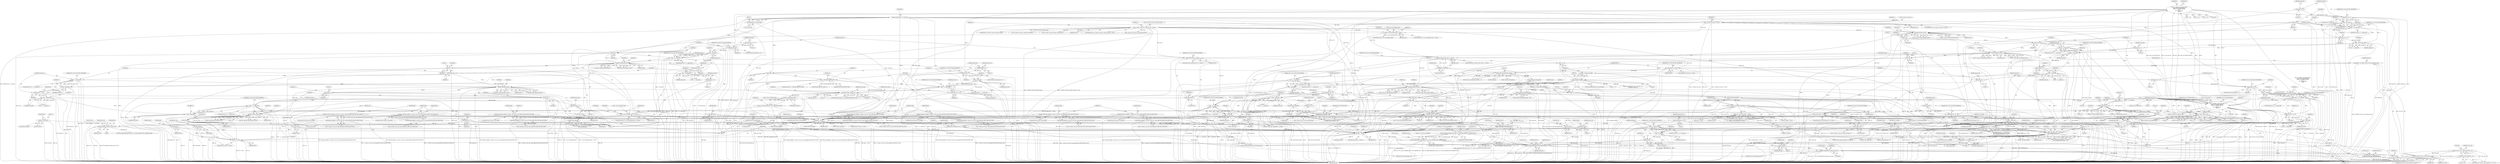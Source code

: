 digraph "0_openssl_b15f8769644b00ef7283521593360b7b2135cb63@API" {
"1001746" [label="(Call,DH_free(dh))"];
"1001743" [label="(Call,dh != NULL)"];
"1001150" [label="(Call,dh=NULL)"];
"1001072" [label="(Call,BN_bin2bn(p,i,NULL))"];
"1001049" [label="(Call,n2s(p,i))"];
"1001032" [label="(Call,p+=i)"];
"1001023" [label="(Call,BN_bin2bn(p,i,NULL))"];
"1001000" [label="(Call,n2s(p,i))"];
"1000983" [label="(Call,p+=i)"];
"1000974" [label="(Call,BN_bin2bn(p,i,NULL))"];
"1000951" [label="(Call,n2s(p,i))"];
"1000260" [label="(Call,p=(unsigned char *)s->init_msg)"];
"1000262" [label="(Call,(unsigned char *)s->init_msg)"];
"1000955" [label="(Call,i > n - param_len)"];
"1000957" [label="(Call,n - param_len)"];
"1000943" [label="(Call,param_len > n)"];
"1000939" [label="(Call,param_len = 2)"];
"1000177" [label="(Call,n=s->method->ssl_get_message(s,\n\t\tSSL3_ST_CR_KEY_EXCH_A,\n\t\tSSL3_ST_CR_KEY_EXCH_B,\n\t\t-1,\n\t\ts->max_cert_list,\n \t\t&ok))"];
"1000179" [label="(Call,s->method->ssl_get_message(s,\n\t\tSSL3_ST_CR_KEY_EXCH_A,\n\t\tSSL3_ST_CR_KEY_EXCH_B,\n\t\t-1,\n\t\ts->max_cert_list,\n \t\t&ok))"];
"1000126" [label="(MethodParameterIn,SSL *s)"];
"1000183" [label="(Call,-1)"];
"1000929" [label="(Call,(dh=DH_new()) == NULL)"];
"1000930" [label="(Call,dh=DH_new())"];
"1000277" [label="(Call,s->session->sess_cert->peer_rsa_tmp != NULL)"];
"1000268" [label="(Call,s->session->sess_cert != NULL)"];
"1001004" [label="(Call,i > n - param_len)"];
"1001006" [label="(Call,n - param_len)"];
"1000989" [label="(Call,n - param_len)"];
"1000965" [label="(Call,param_len += i)"];
"1000997" [label="(Call,param_len += 2)"];
"1001053" [label="(Call,i > n - param_len)"];
"1001055" [label="(Call,n - param_len)"];
"1001038" [label="(Call,n - param_len)"];
"1001014" [label="(Call,param_len += i)"];
"1001046" [label="(Call,param_len += 2)"];
"1000154" [label="(Call,*dh=NULL)"];
"1001089" [label="(Call,ssl_security(s, SSL_SECOP_TMP_DH,\n\t\t\t\t\t\tDH_security_bits(dh), 0, dh))"];
"1001092" [label="(Call,DH_security_bits(dh))"];
"1001737" [label="(Call,rsa != NULL)"];
"1000919" [label="(Call,rsa=NULL)"];
"1000773" [label="(Call,(rsa=RSA_new()) == NULL)"];
"1000774" [label="(Call,rsa=RSA_new())"];
"1000150" [label="(Call,*rsa=NULL)"];
"1000480" [label="(Call,s->ctx->psk_identity_hint == NULL)"];
"1000471" [label="(Call,s->ctx->psk_identity_hint = BUF_strdup(tmp_id_hint))"];
"1000477" [label="(Call,BUF_strdup(tmp_id_hint))"];
"1000443" [label="(Call,memcpy(tmp_id_hint, p, i))"];
"1000414" [label="(Call,n2s(p,i))"];
"1000430" [label="(Call,i > n - param_len)"];
"1000418" [label="(Call,i > PSK_MAX_IDENTITY_LEN)"];
"1000432" [label="(Call,n - param_len)"];
"1000406" [label="(Call,param_len > n)"];
"1000402" [label="(Call,param_len = 2)"];
"1000458" [label="(Call,s->ctx->psk_identity_hint != NULL)"];
"1000595" [label="(Call,BN_bin2bn(p,i,NULL))"];
"1000570" [label="(Call,n2s(p,i))"];
"1000553" [label="(Call,p+=i)"];
"1000544" [label="(Call,BN_bin2bn(p,i,NULL))"];
"1000519" [label="(Call,n2s(p,i))"];
"1000523" [label="(Call,i > n - param_len)"];
"1000525" [label="(Call,n - param_len)"];
"1000511" [label="(Call,param_len > n)"];
"1000507" [label="(Call,param_len = 2)"];
"1000574" [label="(Call,i > n - param_len)"];
"1000576" [label="(Call,n - param_len)"];
"1000559" [label="(Call,n - param_len)"];
"1000533" [label="(Call,param_len += i)"];
"1000567" [label="(Call,param_len += 2)"];
"1001416" [label="(Call,pkey != NULL)"];
"1000890" [label="(Call,pkey=X509_get_pubkey(s->session->sess_cert->peer_pkeys[SSL_PKEY_RSA_ENC].x509))"];
"1000892" [label="(Call,X509_get_pubkey(s->session->sess_cert->peer_pkeys[SSL_PKEY_RSA_ENC].x509))"];
"1001365" [label="(Call,pkey=X509_get_pubkey(s->session->sess_cert->peer_pkeys[SSL_PKEY_ECC].x509))"];
"1001367" [label="(Call,X509_get_pubkey(s->session->sess_cert->peer_pkeys[SSL_PKEY_ECC].x509))"];
"1000733" [label="(Call,pkey=X509_get_pubkey(s->session->sess_cert->peer_pkeys[SSL_PKEY_RSA_ENC].x509))"];
"1000735" [label="(Call,X509_get_pubkey(s->session->sess_cert->peer_pkeys[SSL_PKEY_RSA_ENC].x509))"];
"1001108" [label="(Call,pkey=X509_get_pubkey(s->session->sess_cert->peer_pkeys[SSL_PKEY_RSA_ENC].x509))"];
"1001110" [label="(Call,X509_get_pubkey(s->session->sess_cert->peer_pkeys[SSL_PKEY_RSA_ENC].x509))"];
"1001127" [label="(Call,pkey=X509_get_pubkey(s->session->sess_cert->peer_pkeys[SSL_PKEY_DSA_SIGN].x509))"];
"1001129" [label="(Call,X509_get_pubkey(s->session->sess_cert->peer_pkeys[SSL_PKEY_DSA_SIGN].x509))"];
"1000752" [label="(Call,pkey=X509_get_pubkey(s->session->sess_cert->peer_pkeys[SSL_PKEY_DSA_SIGN].x509))"];
"1000754" [label="(Call,X509_get_pubkey(s->session->sess_cert->peer_pkeys[SSL_PKEY_DSA_SIGN].x509))"];
"1001346" [label="(Call,pkey=X509_get_pubkey(s->session->sess_cert->peer_pkeys[SSL_PKEY_RSA_ENC].x509))"];
"1001348" [label="(Call,X509_get_pubkey(s->session->sess_cert->peer_pkeys[SSL_PKEY_RSA_ENC].x509))"];
"1000142" [label="(Call,*pkey=NULL)"];
"1000703" [label="(Call,BN_bin2bn(p,i,NULL))"];
"1000678" [label="(Call,n2s(p,i))"];
"1000661" [label="(Call,p+=i)"];
"1000652" [label="(Call,BN_bin2bn(p,i,NULL))"];
"1000628" [label="(Call,p++)"];
"1000604" [label="(Call,p+=i)"];
"1000623" [label="(Call,(unsigned int)(p[0]))"];
"1000631" [label="(Call,i > n - param_len)"];
"1000621" [label="(Call,i = (unsigned int)(p[0]))"];
"1000633" [label="(Call,n - param_len)"];
"1000610" [label="(Call,n - param_len)"];
"1000584" [label="(Call,param_len += i)"];
"1000618" [label="(Call,param_len += 1)"];
"1000682" [label="(Call,i > n - param_len)"];
"1000684" [label="(Call,n - param_len)"];
"1000667" [label="(Call,n - param_len)"];
"1000641" [label="(Call,param_len += i)"];
"1000675" [label="(Call,param_len += 2)"];
"1001287" [label="(Call,(srvr_ecpoint = EC_POINT_new(group)) == NULL)"];
"1001288" [label="(Call,srvr_ecpoint = EC_POINT_new(group))"];
"1001290" [label="(Call,EC_POINT_new(group))"];
"1001256" [label="(Call,group = EC_KEY_get0_group(ecdh))"];
"1001258" [label="(Call,EC_KEY_get0_group(ecdh))"];
"1001245" [label="(Call,EC_KEY_set_group(ecdh, ngroup))"];
"1001180" [label="(Call,ecdh=EC_KEY_new())"];
"1001235" [label="(Call,ngroup == NULL)"];
"1001230" [label="(Call,ngroup = EC_GROUP_new_by_curve_name(curve_nid))"];
"1001232" [label="(Call,EC_GROUP_new_by_curve_name(curve_nid))"];
"1001214" [label="(Call,curve_nid = tls1_ec_curve_id2nid(*(p + 2)))"];
"1001216" [label="(Call,tls1_ec_curve_id2nid(*(p + 2)))"];
"1001179" [label="(Call,(ecdh=EC_KEY_new()) == NULL)"];
"1001271" [label="(Call,EC_GROUP_get_degree(group))"];
"1001293" [label="(Call,(bn_ctx = BN_CTX_new()) == NULL)"];
"1001294" [label="(Call,bn_ctx = BN_CTX_new())"];
"1001539" [label="(Call,EVP_DigestInit_ex(&md_ctx,(num == 2)\n\t\t\t\t\t?s->ctx->md5:s->ctx->sha1, NULL))"];
"1001535" [label="(Call,EVP_MD_CTX_set_flags(&md_ctx,\n\t\t\t\t\tEVP_MD_CTX_FLAG_NON_FIPS_ALLOW))"];
"1001586" [label="(Call,EVP_DigestFinal_ex(&md_ctx,q,&size))"];
"1001581" [label="(Call,EVP_DigestUpdate(&md_ctx,param,param_len))"];
"1001569" [label="(Call,EVP_DigestUpdate(&md_ctx,&(s->s3->server_random[0]),SSL3_RANDOM_SIZE))"];
"1001557" [label="(Call,EVP_DigestUpdate(&md_ctx,&(s->s3->client_random[0]),SSL3_RANDOM_SIZE))"];
"1000258" [label="(Call,param=p=(unsigned char *)s->init_msg)"];
"1000365" [label="(Call,param_len=0)"];
"1000692" [label="(Call,param_len += i)"];
"1000860" [label="(Call,param_len += i)"];
"1000850" [label="(Call,i > n - param_len)"];
"1000846" [label="(Call,n2s(p,i))"];
"1000829" [label="(Call,p+=i)"];
"1000818" [label="(Call,BN_bin2bn(p,i,rsa->n))"];
"1000795" [label="(Call,n2s(p,i))"];
"1000799" [label="(Call,i > n - param_len)"];
"1000801" [label="(Call,n - param_len)"];
"1000787" [label="(Call,param_len > n)"];
"1000783" [label="(Call,param_len = 2)"];
"1000852" [label="(Call,n - param_len)"];
"1000835" [label="(Call,n - param_len)"];
"1000809" [label="(Call,param_len += i)"];
"1000843" [label="(Call,param_len += 2)"];
"1001063" [label="(Call,param_len += i)"];
"1001330" [label="(Call,param_len += encoded_pt_len)"];
"1001312" [label="(Call,encoded_pt_len > n - param_len)"];
"1001303" [label="(Call,encoded_pt_len = *p)"];
"1001314" [label="(Call,n - param_len)"];
"1001193" [label="(Call,param_len > n)"];
"1001189" [label="(Call,param_len=4)"];
"1001318" [label="(Call,EC_POINT_oct2point(group, srvr_ecpoint, \n\t\t\tp, encoded_pt_len, bn_ctx))"];
"1001307" [label="(Call,p+=1)"];
"1001282" [label="(Call,p+=3)"];
"1001203" [label="(Call,tls1_check_curve(s, p, 3))"];
"1000162" [label="(Call,*bn_ctx = NULL)"];
"1000440" [label="(Call,param_len += i)"];
"1001592" [label="(Call,q+=size)"];
"1001522" [label="(Call,q=md_buf)"];
"1000390" [label="(Call,EVP_MD_CTX_init(&md_ctx))"];
"1001637" [label="(Call,EVP_VerifyInit_ex(&md_ctx, md, NULL))"];
"1001458" [label="(Call,EVP_MD_name(md))"];
"1000146" [label="(Call,*md = NULL)"];
"1001467" [label="(Call,md = EVP_sha1())"];
"1000919" [label="(Call,rsa=NULL)"];
"1000977" [label="(Identifier,NULL)"];
"1001047" [label="(Identifier,param_len)"];
"1001284" [label="(Literal,3)"];
"1001458" [label="(Call,EVP_MD_name(md))"];
"1001006" [label="(Call,n - param_len)"];
"1000990" [label="(Identifier,n)"];
"1000445" [label="(Identifier,p)"];
"1000862" [label="(Identifier,i)"];
"1000258" [label="(Call,param=p=(unsigned char *)s->init_msg)"];
"1000646" [label="(Call,s->srp_ctx.s=BN_bin2bn(p,i,NULL))"];
"1000610" [label="(Call,n - param_len)"];
"1001130" [label="(Call,s->session->sess_cert->peer_pkeys[SSL_PKEY_DSA_SIGN].x509)"];
"1001380" [label="(Identifier,ecdh)"];
"1001040" [label="(Identifier,param_len)"];
"1001334" [label="(Identifier,n)"];
"1001436" [label="(Call,tls12_check_peer_sigalg(&md, s, p, pkey))"];
"1000271" [label="(Identifier,s)"];
"1001231" [label="(Identifier,ngroup)"];
"1001459" [label="(Identifier,md)"];
"1001367" [label="(Call,X509_get_pubkey(s->session->sess_cert->peer_pkeys[SSL_PKEY_ECC].x509))"];
"1000404" [label="(Literal,2)"];
"1000511" [label="(Call,param_len > n)"];
"1001314" [label="(Call,n - param_len)"];
"1000608" [label="(Call,1 > n - param_len)"];
"1001315" [label="(Identifier,n)"];
"1000753" [label="(Identifier,pkey)"];
"1001175" [label="(Block,)"];
"1000867" [label="(Identifier,rsa)"];
"1000780" [label="(Identifier,SSL_F_SSL3_GET_KEY_EXCHANGE)"];
"1000533" [label="(Call,param_len += i)"];
"1001063" [label="(Call,param_len += i)"];
"1000818" [label="(Call,BN_bin2bn(p,i,rsa->n))"];
"1001002" [label="(Identifier,i)"];
"1000985" [label="(Identifier,i)"];
"1000431" [label="(Identifier,i)"];
"1001426" [label="(Call,2 > n)"];
"1001057" [label="(Identifier,param_len)"];
"1001095" [label="(Identifier,dh)"];
"1001024" [label="(Identifier,p)"];
"1000568" [label="(Identifier,param_len)"];
"1000144" [label="(Identifier,NULL)"];
"1001259" [label="(Identifier,ecdh)"];
"1000126" [label="(MethodParameterIn,SSL *s)"];
"1000734" [label="(Identifier,pkey)"];
"1000287" [label="(Call,RSA_free(s->session->sess_cert->peer_rsa_tmp))"];
"1001331" [label="(Identifier,param_len)"];
"1000321" [label="(Call,s->session->sess_cert->peer_dh_tmp=NULL)"];
"1000649" [label="(Identifier,s)"];
"1000595" [label="(Call,BN_bin2bn(p,i,NULL))"];
"1001081" [label="(Call,p+=i)"];
"1001713" [label="(Call,n != 0)"];
"1001179" [label="(Call,(ecdh=EC_KEY_new()) == NULL)"];
"1001539" [label="(Call,EVP_DigestInit_ex(&md_ctx,(num == 2)\n\t\t\t\t\t?s->ctx->md5:s->ctx->sha1, NULL))"];
"1000446" [label="(Identifier,i)"];
"1001366" [label="(Identifier,pkey)"];
"1000143" [label="(Identifier,pkey)"];
"1000167" [label="(Identifier,srvr_ecpoint)"];
"1000483" [label="(Identifier,s)"];
"1000458" [label="(Call,s->ctx->psk_identity_hint != NULL)"];
"1001151" [label="(Identifier,dh)"];
"1001248" [label="(Literal,0)"];
"1000605" [label="(Identifier,p)"];
"1000432" [label="(Call,n - param_len)"];
"1000596" [label="(Identifier,p)"];
"1000142" [label="(Call,*pkey=NULL)"];
"1000816" [label="(Identifier,rsa)"];
"1000452" [label="(Call,PSK_MAX_IDENTITY_LEN+1-i)"];
"1001186" [label="(Identifier,SSL_F_SSL3_GET_KEY_EXCHANGE)"];
"1000836" [label="(Identifier,n)"];
"1001396" [label="(Call,bn_ctx = NULL)"];
"1000423" [label="(Identifier,al)"];
"1000407" [label="(Identifier,param_len)"];
"1001018" [label="(Call,!(dh->g=BN_bin2bn(p,i,NULL)))"];
"1001236" [label="(Identifier,ngroup)"];
"1001721" [label="(Call,EVP_PKEY_free(pkey))"];
"1000786" [label="(ControlStructure,if (param_len > n))"];
"1001391" [label="(Call,ecdh=NULL)"];
"1000361" [label="(Identifier,s)"];
"1000910" [label="(Call,s->session->sess_cert->peer_rsa_tmp=rsa)"];
"1000703" [label="(Call,BN_bin2bn(p,i,NULL))"];
"1001524" [label="(Identifier,md_buf)"];
"1000521" [label="(Identifier,i)"];
"1000941" [label="(Literal,2)"];
"1000789" [label="(Identifier,n)"];
"1000785" [label="(Literal,2)"];
"1001191" [label="(Literal,4)"];
"1000586" [label="(Identifier,i)"];
"1001292" [label="(Identifier,NULL)"];
"1000281" [label="(Identifier,s)"];
"1001230" [label="(Call,ngroup = EC_GROUP_new_by_curve_name(curve_nid))"];
"1000629" [label="(Identifier,p)"];
"1000545" [label="(Identifier,p)"];
"1000553" [label="(Call,p+=i)"];
"1001150" [label="(Call,dh=NULL)"];
"1001055" [label="(Call,n - param_len)"];
"1001233" [label="(Identifier,curve_nid)"];
"1001560" [label="(Call,&(s->s3->client_random[0]))"];
"1001234" [label="(ControlStructure,if (ngroup == NULL))"];
"1001026" [label="(Identifier,NULL)"];
"1001523" [label="(Identifier,q)"];
"1001581" [label="(Call,EVP_DigestUpdate(&md_ctx,param,param_len))"];
"1000655" [label="(Identifier,NULL)"];
"1001570" [label="(Call,&md_ctx)"];
"1000692" [label="(Call,param_len += i)"];
"1001048" [label="(Literal,2)"];
"1001342" [label="(ControlStructure,if (alg_a & SSL_aRSA))"];
"1001247" [label="(Identifier,ngroup)"];
"1001455" [label="(Call,fprintf(stderr, \"USING TLSv1.2 HASH %s\n\", EVP_MD_name(md)))"];
"1001750" [label="(Call,EC_POINT_free(srvr_ecpoint))"];
"1000932" [label="(Call,DH_new())"];
"1000152" [label="(Identifier,NULL)"];
"1000420" [label="(Identifier,PSK_MAX_IDENTITY_LEN)"];
"1000516" [label="(Identifier,SSL_F_SSL3_GET_KEY_EXCHANGE)"];
"1000684" [label="(Call,n - param_len)"];
"1001540" [label="(Call,&md_ctx)"];
"1000997" [label="(Call,param_len += 2)"];
"1000662" [label="(Identifier,p)"];
"1000686" [label="(Identifier,param_len)"];
"1000259" [label="(Identifier,param)"];
"1000262" [label="(Call,(unsigned char *)s->init_msg)"];
"1001198" [label="(Identifier,SSL_F_SSL3_GET_KEY_EXCHANGE)"];
"1000680" [label="(Identifier,i)"];
"1000519" [label="(Call,n2s(p,i))"];
"1001347" [label="(Identifier,pkey)"];
"1001401" [label="(Call,srvr_ecpoint = NULL)"];
"1001469" [label="(Call,EVP_sha1())"];
"1000188" [label="(Call,&ok)"];
"1001084" [label="(Call,n-=param_len)"];
"1001141" [label="(Call,s->session->sess_cert->peer_dh_tmp=dh)"];
"1000526" [label="(Identifier,n)"];
"1000969" [label="(Call,!(dh->p=BN_bin2bn(p,i,NULL)))"];
"1000798" [label="(ControlStructure,if (i > n - param_len))"];
"1001580" [label="(Identifier,SSL3_RANDOM_SIZE)"];
"1001034" [label="(Identifier,i)"];
"1001312" [label="(Call,encoded_pt_len > n - param_len)"];
"1001190" [label="(Identifier,param_len)"];
"1001641" [label="(Identifier,NULL)"];
"1001032" [label="(Call,p+=i)"];
"1000775" [label="(Identifier,rsa)"];
"1000295" [label="(Call,s->session->sess_cert->peer_rsa_tmp=NULL)"];
"1000418" [label="(Call,i > PSK_MAX_IDENTITY_LEN)"];
"1000419" [label="(Identifier,i)"];
"1001088" [label="(Call,!ssl_security(s, SSL_SECOP_TMP_DH,\n\t\t\t\t\t\tDH_security_bits(dh), 0, dh))"];
"1000951" [label="(Call,n2s(p,i))"];
"1000472" [label="(Call,s->ctx->psk_identity_hint)"];
"1000638" [label="(Identifier,SSL_F_SSL3_GET_KEY_EXCHANGE)"];
"1001039" [label="(Identifier,n)"];
"1000991" [label="(Identifier,param_len)"];
"1001123" [label="(ControlStructure,if (alg_a & SSL_aDSS))"];
"1000676" [label="(Identifier,param_len)"];
"1000831" [label="(Identifier,i)"];
"1000625" [label="(Call,p[0])"];
"1001213" [label="(Call,(curve_nid = tls1_ec_curve_id2nid(*(p + 2))) == 0)"];
"1000440" [label="(Call,param_len += i)"];
"1001273" [label="(Literal,163)"];
"1000668" [label="(Identifier,n)"];
"1001527" [label="(Identifier,num)"];
"1000606" [label="(Identifier,i)"];
"1000442" [label="(Identifier,i)"];
"1000534" [label="(Identifier,param_len)"];
"1000641" [label="(Call,param_len += i)"];
"1000720" [label="(Call,srp_verify_server_param(s, &al))"];
"1001746" [label="(Call,DH_free(dh))"];
"1000784" [label="(Identifier,param_len)"];
"1000530" [label="(Identifier,SSL_F_SSL3_GET_KEY_EXCHANGE)"];
"1001294" [label="(Call,bn_ctx = BN_CTX_new())"];
"1001418" [label="(Identifier,NULL)"];
"1001240" [label="(Identifier,SSL_F_SSL3_GET_KEY_EXCHANGE)"];
"1000729" [label="(ControlStructure,if (alg_a & SSL_aRSA))"];
"1001094" [label="(Literal,0)"];
"1001333" [label="(Call,n-=param_len)"];
"1000468" [label="(Identifier,s)"];
"1000479" [label="(ControlStructure,if (s->ctx->psk_identity_hint == NULL))"];
"1001025" [label="(Identifier,i)"];
"1001203" [label="(Call,tls1_check_curve(s, p, 3))"];
"1000390" [label="(Call,EVP_MD_CTX_init(&md_ctx))"];
"1000861" [label="(Identifier,param_len)"];
"1001644" [label="(Identifier,md_ctx)"];
"1001745" [label="(Identifier,NULL)"];
"1000441" [label="(Identifier,param_len)"];
"1001074" [label="(Identifier,i)"];
"1001129" [label="(Call,X509_get_pubkey(s->session->sess_cert->peer_pkeys[SSL_PKEY_DSA_SIGN].x509))"];
"1001214" [label="(Call,curve_nid = tls1_ec_curve_id2nid(*(p + 2)))"];
"1000146" [label="(Call,*md = NULL)"];
"1000635" [label="(Identifier,param_len)"];
"1001472" [label="(Literal,2)"];
"1000592" [label="(Identifier,s)"];
"1000814" [label="(Call,rsa->n=BN_bin2bn(p,i,rsa->n))"];
"1001019" [label="(Call,dh->g=BN_bin2bn(p,i,NULL))"];
"1000976" [label="(Identifier,i)"];
"1000578" [label="(Identifier,param_len)"];
"1000537" [label="(Call,!(s->srp_ctx.N=BN_bin2bn(p,i,NULL)))"];
"1000571" [label="(Identifier,p)"];
"1000801" [label="(Call,n - param_len)"];
"1001586" [label="(Call,EVP_DigestFinal_ex(&md_ctx,q,&size))"];
"1000800" [label="(Identifier,i)"];
"1001204" [label="(Identifier,s)"];
"1001046" [label="(Call,param_len += 2)"];
"1000685" [label="(Identifier,n)"];
"1001245" [label="(Call,EC_KEY_set_group(ecdh, ngroup))"];
"1001037" [label="(Literal,2)"];
"1001237" [label="(Identifier,NULL)"];
"1000983" [label="(Call,p+=i)"];
"1001291" [label="(Identifier,group)"];
"1001348" [label="(Call,X509_get_pubkey(s->session->sess_cert->peer_pkeys[SSL_PKEY_RSA_ENC].x509))"];
"1001571" [label="(Identifier,md_ctx)"];
"1000834" [label="(Literal,2)"];
"1000597" [label="(Identifier,i)"];
"1000495" [label="(Call,p+=i)"];
"1001379" [label="(Call,EC_KEY_set_public_key(ecdh, srvr_ecpoint))"];
"1001535" [label="(Call,EVP_MD_CTX_set_flags(&md_ctx,\n\t\t\t\t\tEVP_MD_CTX_FLAG_NON_FIPS_ALLOW))"];
"1000177" [label="(Call,n=s->method->ssl_get_message(s,\n\t\tSSL3_ST_CR_KEY_EXCH_A,\n\t\tSSL3_ST_CR_KEY_EXCH_B,\n\t\t-1,\n\t\ts->max_cert_list,\n \t\t&ok))"];
"1000513" [label="(Identifier,n)"];
"1001589" [label="(Identifier,q)"];
"1000752" [label="(Call,pkey=X509_get_pubkey(s->session->sess_cert->peer_pkeys[SSL_PKEY_DSA_SIGN].x509))"];
"1000967" [label="(Identifier,i)"];
"1000653" [label="(Identifier,p)"];
"1001318" [label="(Call,EC_POINT_oct2point(group, srvr_ecpoint, \n\t\t\tp, encoded_pt_len, bn_ctx))"];
"1000837" [label="(Identifier,param_len)"];
"1000443" [label="(Call,memcpy(tmp_id_hint, p, i))"];
"1001060" [label="(Identifier,SSL_F_SSL3_GET_KEY_EXCHANGE)"];
"1001365" [label="(Call,pkey=X509_get_pubkey(s->session->sess_cert->peer_pkeys[SSL_PKEY_ECC].x509))"];
"1000406" [label="(Call,param_len > n)"];
"1000164" [label="(Identifier,NULL)"];
"1001011" [label="(Identifier,SSL_F_SSL3_GET_KEY_EXCHANGE)"];
"1000575" [label="(Identifier,i)"];
"1000631" [label="(Call,i > n - param_len)"];
"1000848" [label="(Identifier,i)"];
"1000955" [label="(Call,i > n - param_len)"];
"1000477" [label="(Call,BUF_strdup(tmp_id_hint))"];
"1000853" [label="(Identifier,n)"];
"1000489" [label="(Identifier,al)"];
"1000544" [label="(Call,BN_bin2bn(p,i,NULL))"];
"1000433" [label="(Identifier,n)"];
"1001051" [label="(Identifier,i)"];
"1000852" [label="(Call,n - param_len)"];
"1000400" [label="(Block,)"];
"1000365" [label="(Call,param_len=0)"];
"1000547" [label="(Identifier,NULL)"];
"1000682" [label="(Call,i > n - param_len)"];
"1000558" [label="(Literal,2)"];
"1001305" [label="(Call,*p)"];
"1000405" [label="(ControlStructure,if (param_len > n))"];
"1000802" [label="(Identifier,n)"];
"1000854" [label="(Identifier,param_len)"];
"1000835" [label="(Call,n - param_len)"];
"1000914" [label="(Identifier,s)"];
"1000285" [label="(Identifier,NULL)"];
"1000849" [label="(ControlStructure,if (i > n - param_len))"];
"1000845" [label="(Literal,2)"];
"1001556" [label="(Identifier,NULL)"];
"1000783" [label="(Call,param_len = 2)"];
"1000771" [label="(Block,)"];
"1001003" [label="(ControlStructure,if (i > n - param_len))"];
"1001193" [label="(Call,param_len > n)"];
"1001368" [label="(Call,s->session->sess_cert->peer_pkeys[SSL_PKEY_ECC].x509)"];
"1000448" [label="(Call,tmp_id_hint+i)"];
"1001152" [label="(Identifier,NULL)"];
"1000155" [label="(Identifier,dh)"];
"1001330" [label="(Call,param_len += encoded_pt_len)"];
"1001194" [label="(Identifier,param_len)"];
"1000574" [label="(Call,i > n - param_len)"];
"1001217" [label="(Call,*(p + 2))"];
"1000538" [label="(Call,s->srp_ctx.N=BN_bin2bn(p,i,NULL))"];
"1001590" [label="(Call,&size)"];
"1000147" [label="(Identifier,md)"];
"1000148" [label="(Identifier,NULL)"];
"1000939" [label="(Call,param_len = 2)"];
"1000183" [label="(Call,-1)"];
"1001183" [label="(Identifier,NULL)"];
"1001270" [label="(Call,EC_GROUP_get_degree(group) > 163)"];
"1001178" [label="(ControlStructure,if ((ecdh=EC_KEY_new()) == NULL))"];
"1001740" [label="(Call,RSA_free(rsa))"];
"1000931" [label="(Identifier,dh)"];
"1001361" [label="(ControlStructure,if (alg_a & SSL_aECDSA))"];
"1001015" [label="(Identifier,param_len)"];
"1001205" [label="(Identifier,p)"];
"1000269" [label="(Call,s->session->sess_cert)"];
"1001288" [label="(Call,srvr_ecpoint = EC_POINT_new(group))"];
"1000507" [label="(Call,param_len = 2)"];
"1000268" [label="(Call,s->session->sess_cert != NULL)"];
"1000274" [label="(Identifier,NULL)"];
"1000276" [label="(ControlStructure,if (s->session->sess_cert->peer_rsa_tmp != NULL))"];
"1000524" [label="(Identifier,i)"];
"1000705" [label="(Identifier,i)"];
"1000663" [label="(Identifier,i)"];
"1000886" [label="(ControlStructure,if (alg_a & SSL_aRSA))"];
"1001764" [label="(MethodReturn,int)"];
"1001053" [label="(Call,i > n - param_len)"];
"1000569" [label="(Literal,2)"];
"1001516" [label="(Block,)"];
"1001235" [label="(Call,ngroup == NULL)"];
"1001538" [label="(Identifier,EVP_MD_CTX_FLAG_NON_FIPS_ALLOW)"];
"1000972" [label="(Identifier,dh)"];
"1000559" [label="(Call,n - param_len)"];
"1001593" [label="(Identifier,q)"];
"1001216" [label="(Call,tls1_ec_curve_id2nid(*(p + 2)))"];
"1000411" [label="(Identifier,SSL_F_SSL3_GET_KEY_EXCHANGE)"];
"1001218" [label="(Call,p + 2)"];
"1000694" [label="(Identifier,i)"];
"1001093" [label="(Identifier,dh)"];
"1000970" [label="(Call,dh->p=BN_bin2bn(p,i,NULL))"];
"1000754" [label="(Call,X509_get_pubkey(s->session->sess_cert->peer_pkeys[SSL_PKEY_DSA_SIGN].x509))"];
"1000561" [label="(Identifier,param_len)"];
"1001023" [label="(Call,BN_bin2bn(p,i,NULL))"];
"1001266" [label="(Identifier,s)"];
"1000508" [label="(Identifier,param_len)"];
"1001286" [label="(Call,((srvr_ecpoint = EC_POINT_new(group)) == NULL) ||\n\t\t    ((bn_ctx = BN_CTX_new()) == NULL))"];
"1000506" [label="(Block,)"];
"1001592" [label="(Call,q+=size)"];
"1001000" [label="(Call,n2s(p,i))"];
"1000921" [label="(Identifier,NULL)"];
"1000957" [label="(Call,n - param_len)"];
"1000434" [label="(Identifier,param_len)"];
"1000645" [label="(Call,!(s->srp_ctx.s=BN_bin2bn(p,i,NULL)))"];
"1000654" [label="(Identifier,i)"];
"1001596" [label="(Identifier,j)"];
"1000430" [label="(Call,i > n - param_len)"];
"1001568" [label="(Identifier,SSL3_RANDOM_SIZE)"];
"1001322" [label="(Identifier,encoded_pt_len)"];
"1001109" [label="(Identifier,pkey)"];
"1001736" [label="(ControlStructure,if (rsa != NULL))"];
"1001534" [label="(Block,)"];
"1000415" [label="(Identifier,p)"];
"1000185" [label="(Call,s->max_cert_list)"];
"1001739" [label="(Identifier,NULL)"];
"1000182" [label="(Identifier,SSL3_ST_CR_KEY_EXCH_B)"];
"1000509" [label="(Literal,2)"];
"1001747" [label="(Identifier,dh)"];
"1001065" [label="(Identifier,i)"];
"1000796" [label="(Identifier,p)"];
"1001192" [label="(ControlStructure,if (param_len > n))"];
"1000943" [label="(Call,param_len > n)"];
"1000486" [label="(Identifier,NULL)"];
"1000464" [label="(Identifier,NULL)"];
"1001256" [label="(Call,group = EC_KEY_get0_group(ecdh))"];
"1001206" [label="(Literal,3)"];
"1000151" [label="(Identifier,rsa)"];
"1000186" [label="(Identifier,s)"];
"1001569" [label="(Call,EVP_DigestUpdate(&md_ctx,&(s->s3->server_random[0]),SSL3_RANDOM_SIZE))"];
"1001202" [label="(Call,!tls1_check_curve(s, p, 3))"];
"1001319" [label="(Identifier,group)"];
"1000965" [label="(Call,param_len += i)"];
"1001215" [label="(Identifier,curve_nid)"];
"1001753" [label="(Call,ecdh != NULL)"];
"1000498" [label="(Call,n-=param_len)"];
"1000661" [label="(Call,p+=i)"];
"1000696" [label="(Call,!(s->srp_ctx.B=BN_bin2bn(p,i,NULL)))"];
"1001673" [label="(Call,EVP_VerifyFinal(&md_ctx,p,(int)n,pkey))"];
"1000156" [label="(Identifier,NULL)"];
"1001073" [label="(Identifier,p)"];
"1001064" [label="(Identifier,param_len)"];
"1000952" [label="(Identifier,p)"];
"1000541" [label="(Identifier,s)"];
"1000843" [label="(Call,param_len += 2)"];
"1001316" [label="(Identifier,param_len)"];
"1001320" [label="(Identifier,srvr_ecpoint)"];
"1001323" [label="(Identifier,bn_ctx)"];
"1000162" [label="(Call,*bn_ctx = NULL)"];
"1000850" [label="(Call,i > n - param_len)"];
"1001195" [label="(Identifier,n)"];
"1000634" [label="(Identifier,n)"];
"1000154" [label="(Call,*dh=NULL)"];
"1000585" [label="(Identifier,param_len)"];
"1000510" [label="(ControlStructure,if (param_len > n))"];
"1001068" [label="(Call,dh->pub_key=BN_bin2bn(p,i,NULL))"];
"1000893" [label="(Call,s->session->sess_cert->peer_pkeys[SSL_PKEY_RSA_ENC].x509)"];
"1000447" [label="(Call,memset(tmp_id_hint+i, 0, PSK_MAX_IDENTITY_LEN+1-i))"];
"1001514" [label="(Call,SSL_USE_SIGALGS(s))"];
"1001289" [label="(Identifier,srvr_ecpoint)"];
"1001394" [label="(Call,BN_CTX_free(bn_ctx))"];
"1001696" [label="(Identifier,alg_a)"];
"1001295" [label="(Identifier,bn_ctx)"];
"1001293" [label="(Call,(bn_ctx = BN_CTX_new()) == NULL)"];
"1000512" [label="(Identifier,param_len)"];
"1001091" [label="(Identifier,SSL_SECOP_TMP_DH)"];
"1000683" [label="(Identifier,i)"];
"1001743" [label="(Call,dh != NULL)"];
"1001311" [label="(Call,(encoded_pt_len > n - param_len) ||\n\t\t    (EC_POINT_oct2point(group, srvr_ecpoint, \n\t\t\tp, encoded_pt_len, bn_ctx) == 0))"];
"1000799" [label="(Call,i > n - param_len)"];
"1001309" [label="(Literal,1)"];
"1000291" [label="(Identifier,s)"];
"1001021" [label="(Identifier,dh)"];
"1001421" [label="(Call,SSL_USE_SIGALGS(s))"];
"1000496" [label="(Identifier,p)"];
"1001304" [label="(Identifier,encoded_pt_len)"];
"1001460" [label="(Call,p += 2)"];
"1000712" [label="(Call,p+=i)"];
"1000546" [label="(Identifier,i)"];
"1001559" [label="(Identifier,md_ctx)"];
"1000833" [label="(Call,2 > n - param_len)"];
"1000457" [label="(ControlStructure,if (s->ctx->psk_identity_hint != NULL))"];
"1000308" [label="(Identifier,s)"];
"1001052" [label="(ControlStructure,if (i > n - param_len))"];
"1001049" [label="(Call,n2s(p,i))"];
"1000588" [label="(Call,!(s->srp_ctx.g=BN_bin2bn(p,i,NULL)))"];
"1001181" [label="(Identifier,ecdh)"];
"1000959" [label="(Identifier,param_len)"];
"1000619" [label="(Identifier,param_len)"];
"1000642" [label="(Identifier,param_len)"];
"1000192" [label="(Identifier,ok)"];
"1001640" [label="(Identifier,md)"];
"1000260" [label="(Call,p=(unsigned char *)s->init_msg)"];
"1001588" [label="(Identifier,md_ctx)"];
"1000748" [label="(ControlStructure,if (alg_a & SSL_aDSS))"];
"1001308" [label="(Identifier,p)"];
"1001108" [label="(Call,pkey=X509_get_pubkey(s->session->sess_cert->peer_pkeys[SSL_PKEY_RSA_ENC].x509))"];
"1001422" [label="(Identifier,s)"];
"1000891" [label="(Identifier,pkey)"];
"1001332" [label="(Identifier,encoded_pt_len)"];
"1001257" [label="(Identifier,group)"];
"1000936" [label="(Identifier,SSL_F_SSL3_GET_KEY_EXCHANGE)"];
"1000813" [label="(Call,!(rsa->n=BN_bin2bn(p,i,rsa->n)))"];
"1000998" [label="(Identifier,param_len)"];
"1001007" [label="(Identifier,n)"];
"1000810" [label="(Identifier,param_len)"];
"1001744" [label="(Identifier,dh)"];
"1001004" [label="(Call,i > n - param_len)"];
"1001050" [label="(Identifier,p)"];
"1001067" [label="(Call,!(dh->pub_key=BN_bin2bn(p,i,NULL)))"];
"1001254" [label="(Call,EC_GROUP_free(ngroup))"];
"1000792" [label="(Identifier,SSL_F_SSL3_GET_KEY_EXCHANGE)"];
"1000795" [label="(Call,n2s(p,i))"];
"1000621" [label="(Call,i = (unsigned int)(p[0]))"];
"1000611" [label="(Identifier,n)"];
"1000975" [label="(Identifier,p)"];
"1000560" [label="(Identifier,n)"];
"1000706" [label="(Identifier,NULL)"];
"1001522" [label="(Call,q=md_buf)"];
"1000999" [label="(Literal,2)"];
"1001346" [label="(Call,pkey=X509_get_pubkey(s->session->sess_cert->peer_pkeys[SSL_PKEY_RSA_ENC].x509))"];
"1000623" [label="(Call,(unsigned int)(p[0]))"];
"1001583" [label="(Identifier,md_ctx)"];
"1001056" [label="(Identifier,n)"];
"1000347" [label="(Call,s->session->sess_cert->peer_ecdh_tmp=NULL)"];
"1001313" [label="(Identifier,encoded_pt_len)"];
"1001111" [label="(Call,s->session->sess_cert->peer_pkeys[SSL_PKEY_RSA_ENC].x509)"];
"1000525" [label="(Call,n - param_len)"];
"1000408" [label="(Identifier,n)"];
"1000689" [label="(Identifier,SSL_F_SSL3_GET_KEY_EXCHANGE)"];
"1001541" [label="(Identifier,md_ctx)"];
"1001317" [label="(Call,EC_POINT_oct2point(group, srvr_ecpoint, \n\t\t\tp, encoded_pt_len, bn_ctx) == 0)"];
"1000774" [label="(Call,rsa=RSA_new())"];
"1000394" [label="(Identifier,al)"];
"1000697" [label="(Call,s->srp_ctx.B=BN_bin2bn(p,i,NULL))"];
"1001738" [label="(Identifier,rsa)"];
"1000667" [label="(Call,n - param_len)"];
"1000278" [label="(Call,s->session->sess_cert->peer_rsa_tmp)"];
"1000989" [label="(Call,n - param_len)"];
"1000481" [label="(Call,s->ctx->psk_identity_hint)"];
"1001741" [label="(Identifier,rsa)"];
"1000693" [label="(Identifier,param_len)"];
"1000577" [label="(Identifier,n)"];
"1000576" [label="(Call,n - param_len)"];
"1000416" [label="(Identifier,i)"];
"1001734" [label="(Call,EVP_PKEY_free(pkey))"];
"1001638" [label="(Call,&md_ctx)"];
"1001487" [label="(Call,EVP_PKEY_size(pkey))"];
"1001005" [label="(Identifier,i)"];
"1000820" [label="(Identifier,i)"];
"1001001" [label="(Identifier,p)"];
"1001145" [label="(Identifier,s)"];
"1001303" [label="(Call,encoded_pt_len = *p)"];
"1000892" [label="(Call,X509_get_pubkey(s->session->sess_cert->peer_pkeys[SSL_PKEY_RSA_ENC].x509))"];
"1000632" [label="(Identifier,i)"];
"1000159" [label="(Identifier,ecdh)"];
"1000927" [label="(Block,)"];
"1001182" [label="(Call,EC_KEY_new())"];
"1000429" [label="(ControlStructure,if (i > n - param_len))"];
"1001723" [label="(Call,EVP_MD_CTX_cleanup(&md_ctx))"];
"1001737" [label="(Call,rsa != NULL)"];
"1001016" [label="(Identifier,i)"];
"1001321" [label="(Identifier,p)"];
"1000620" [label="(Literal,1)"];
"1000788" [label="(Identifier,param_len)"];
"1001636" [label="(Block,)"];
"1000928" [label="(ControlStructure,if ((dh=DH_new()) == NULL))"];
"1000598" [label="(Identifier,NULL)"];
"1000736" [label="(Call,s->session->sess_cert->peer_pkeys[SSL_PKEY_RSA_ENC].x509)"];
"1000459" [label="(Call,s->ctx->psk_identity_hint)"];
"1001572" [label="(Call,&(s->s3->server_random[0]))"];
"1001349" [label="(Call,s->session->sess_cert->peer_pkeys[SSL_PKEY_RSA_ENC].x509)"];
"1001110" [label="(Call,X509_get_pubkey(s->session->sess_cert->peer_pkeys[SSL_PKEY_RSA_ENC].x509))"];
"1000773" [label="(Call,(rsa=RSA_new()) == NULL)"];
"1000555" [label="(Identifier,i)"];
"1000366" [label="(Identifier,param_len)"];
"1001557" [label="(Call,EVP_DigestUpdate(&md_ctx,&(s->s3->client_random[0]),SSL3_RANDOM_SIZE))"];
"1000572" [label="(Identifier,i)"];
"1001296" [label="(Call,BN_CTX_new())"];
"1001585" [label="(Identifier,param_len)"];
"1001742" [label="(ControlStructure,if (dh != NULL))"];
"1000930" [label="(Call,dh=DH_new())"];
"1001467" [label="(Call,md = EVP_sha1())"];
"1000522" [label="(ControlStructure,if (i > n - param_len))"];
"1000681" [label="(ControlStructure,if (i > n - param_len))"];
"1000618" [label="(Call,param_len += 1)"];
"1000652" [label="(Call,BN_bin2bn(p,i,NULL))"];
"1000277" [label="(Call,s->session->sess_cert->peer_rsa_tmp != NULL)"];
"1000944" [label="(Identifier,param_len)"];
"1001287" [label="(Call,(srvr_ecpoint = EC_POINT_new(group)) == NULL)"];
"1001072" [label="(Call,BN_bin2bn(p,i,NULL))"];
"1000609" [label="(Literal,1)"];
"1000920" [label="(Identifier,rsa)"];
"1001666" [label="(Call,EVP_VerifyUpdate(&md_ctx,param,param_len))"];
"1000178" [label="(Identifier,n)"];
"1000402" [label="(Call,param_len = 2)"];
"1001416" [label="(Call,pkey != NULL)"];
"1001307" [label="(Call,p+=1)"];
"1001468" [label="(Identifier,md)"];
"1000573" [label="(ControlStructure,if (i > n - param_len))"];
"1000678" [label="(Call,n2s(p,i))"];
"1000948" [label="(Identifier,SSL_F_SSL3_GET_KEY_EXCHANGE)"];
"1000454" [label="(Call,1-i)"];
"1000956" [label="(Identifier,i)"];
"1000179" [label="(Call,s->method->ssl_get_message(s,\n\t\tSSL3_ST_CR_KEY_EXCH_A,\n\t\tSSL3_ST_CR_KEY_EXCH_B,\n\t\t-1,\n\t\ts->max_cert_list,\n \t\t&ok))"];
"1000958" [label="(Identifier,n)"];
"1000669" [label="(Identifier,param_len)"];
"1000821" [label="(Call,rsa->n)"];
"1000675" [label="(Call,param_len += 2)"];
"1000581" [label="(Identifier,SSL_F_SSL3_GET_KEY_EXCHANGE)"];
"1001584" [label="(Identifier,param)"];
"1000811" [label="(Identifier,i)"];
"1001014" [label="(Call,param_len += i)"];
"1000772" [label="(ControlStructure,if ((rsa=RSA_new()) == NULL))"];
"1000755" [label="(Call,s->session->sess_cert->peer_pkeys[SSL_PKEY_DSA_SIGN].x509)"];
"1001729" [label="(Call,ssl3_send_alert(s,SSL3_AL_FATAL,al))"];
"1001748" [label="(Call,BN_CTX_free(bn_ctx))"];
"1000942" [label="(ControlStructure,if (param_len > n))"];
"1000819" [label="(Identifier,p)"];
"1000929" [label="(Call,(dh=DH_new()) == NULL)"];
"1001749" [label="(Identifier,bn_ctx)"];
"1001246" [label="(Identifier,ecdh)"];
"1000700" [label="(Identifier,s)"];
"1000367" [label="(Literal,0)"];
"1001221" [label="(Literal,0)"];
"1000962" [label="(Identifier,SSL_F_SSL3_GET_KEY_EXCHANGE)"];
"1001036" [label="(Call,2 > n - param_len)"];
"1000940" [label="(Identifier,param_len)"];
"1000890" [label="(Call,pkey=X509_get_pubkey(s->session->sess_cert->peer_pkeys[SSL_PKEY_RSA_ENC].x509))"];
"1000414" [label="(Call,n2s(p,i))"];
"1001471" [label="(Call,2 > n)"];
"1000527" [label="(Identifier,param_len)"];
"1000883" [label="(Call,n-=param_len)"];
"1000520" [label="(Identifier,p)"];
"1001244" [label="(Call,EC_KEY_set_group(ecdh, ngroup) == 0)"];
"1000787" [label="(Call,param_len > n)"];
"1001090" [label="(Identifier,s)"];
"1001008" [label="(Identifier,param_len)"];
"1000264" [label="(Call,s->init_msg)"];
"1001092" [label="(Call,DH_security_bits(dh))"];
"1000557" [label="(Call,2 > n - param_len)"];
"1000966" [label="(Identifier,param_len)"];
"1001587" [label="(Call,&md_ctx)"];
"1000847" [label="(Identifier,p)"];
"1000869" [label="(Call,BN_bin2bn(p,i,rsa->e))"];
"1000933" [label="(Identifier,NULL)"];
"1001089" [label="(Call,ssl_security(s, SSL_SECOP_TMP_DH,\n\t\t\t\t\t\tDH_security_bits(dh), 0, dh))"];
"1001542" [label="(Call,(num == 2)\n\t\t\t\t\t?s->ctx->md5:s->ctx->sha1)"];
"1000830" [label="(Identifier,p)"];
"1001417" [label="(Identifier,pkey)"];
"1000797" [label="(Identifier,i)"];
"1000523" [label="(Call,i > n - param_len)"];
"1000677" [label="(Literal,2)"];
"1000987" [label="(Call,2 > n - param_len)"];
"1000444" [label="(Identifier,tmp_id_hint)"];
"1001642" [label="(Call,EVP_VerifyUpdate(&md_ctx,&(s->s3->client_random[0]),SSL3_RANDOM_SIZE))"];
"1000437" [label="(Identifier,SSL_F_SSL3_GET_KEY_EXCHANGE)"];
"1001033" [label="(Identifier,p)"];
"1000622" [label="(Identifier,i)"];
"1001189" [label="(Call,param_len=4)"];
"1000666" [label="(Literal,2)"];
"1001104" [label="(ControlStructure,if (alg_a & SSL_aRSA))"];
"1000604" [label="(Call,p+=i)"];
"1000945" [label="(Identifier,n)"];
"1000733" [label="(Call,pkey=X509_get_pubkey(s->session->sess_cert->peer_pkeys[SSL_PKEY_RSA_ENC].x509))"];
"1000535" [label="(Identifier,i)"];
"1001706" [label="(Call,ssl3_check_cert_and_algorithm(s))"];
"1000480" [label="(Call,s->ctx->psk_identity_hint == NULL)"];
"1000474" [label="(Identifier,s)"];
"1001600" [label="(Call,RSA_verify(NID_md5_sha1, md_buf, j, p, n,\n\t\t\t\t\t\t\t\tpkey->pkey.rsa))"];
"1000984" [label="(Identifier,p)"];
"1000449" [label="(Identifier,tmp_id_hint)"];
"1000465" [label="(Call,OPENSSL_free(s->ctx->psk_identity_hint))"];
"1001582" [label="(Call,&md_ctx)"];
"1001075" [label="(Identifier,NULL)"];
"1000777" [label="(Identifier,NULL)"];
"1000829" [label="(Call,p+=i)"];
"1000860" [label="(Call,param_len += i)"];
"1000776" [label="(Call,RSA_new())"];
"1000554" [label="(Identifier,p)"];
"1000567" [label="(Call,param_len += 2)"];
"1000988" [label="(Literal,2)"];
"1000127" [label="(Block,)"];
"1000809" [label="(Call,param_len += i)"];
"1001128" [label="(Identifier,pkey)"];
"1001479" [label="(Call,n2s(p,i))"];
"1000679" [label="(Identifier,p)"];
"1000665" [label="(Call,2 > n - param_len)"];
"1001536" [label="(Call,&md_ctx)"];
"1000704" [label="(Identifier,p)"];
"1000715" [label="(Call,n-=param_len)"];
"1001054" [label="(Identifier,i)"];
"1000974" [label="(Call,BN_bin2bn(p,i,NULL))"];
"1001290" [label="(Call,EC_POINT_new(group))"];
"1001297" [label="(Identifier,NULL)"];
"1000417" [label="(ControlStructure,if (i > PSK_MAX_IDENTITY_LEN))"];
"1001127" [label="(Call,pkey=X509_get_pubkey(s->session->sess_cert->peer_pkeys[SSL_PKEY_DSA_SIGN].x509))"];
"1000150" [label="(Call,*rsa=NULL)"];
"1001283" [label="(Identifier,p)"];
"1001271" [label="(Call,EC_GROUP_get_degree(group))"];
"1000403" [label="(Identifier,param_len)"];
"1001038" [label="(Call,n - param_len)"];
"1000612" [label="(Identifier,param_len)"];
"1000369" [label="(Identifier,alg_k)"];
"1001180" [label="(Call,ecdh=EC_KEY_new())"];
"1000846" [label="(Call,n2s(p,i))"];
"1000633" [label="(Call,n - param_len)"];
"1000570" [label="(Call,n2s(p,i))"];
"1000267" [label="(ControlStructure,if (s->session->sess_cert != NULL))"];
"1000857" [label="(Identifier,SSL_F_SSL3_GET_KEY_EXCHANGE)"];
"1001336" [label="(Call,p+=encoded_pt_len)"];
"1000643" [label="(Identifier,i)"];
"1001758" [label="(Call,EVP_MD_CTX_cleanup(&md_ctx))"];
"1000803" [label="(Identifier,param_len)"];
"1000584" [label="(Call,param_len += i)"];
"1000194" [label="(Call,(int)n)"];
"1001324" [label="(Literal,0)"];
"1000478" [label="(Identifier,tmp_id_hint)"];
"1000180" [label="(Identifier,s)"];
"1000628" [label="(Call,p++)"];
"1001594" [label="(Identifier,size)"];
"1001272" [label="(Identifier,group)"];
"1000851" [label="(Identifier,i)"];
"1001466" [label="(ControlStructure,else)"];
"1000471" [label="(Call,s->ctx->psk_identity_hint = BUF_strdup(tmp_id_hint))"];
"1000184" [label="(Literal,1)"];
"1000735" [label="(Call,X509_get_pubkey(s->session->sess_cert->peer_pkeys[SSL_PKEY_RSA_ENC].x509))"];
"1000589" [label="(Call,s->srp_ctx.g=BN_bin2bn(p,i,NULL))"];
"1001282" [label="(Call,p+=3)"];
"1000391" [label="(Call,&md_ctx)"];
"1000954" [label="(ControlStructure,if (i > n - param_len))"];
"1000953" [label="(Identifier,i)"];
"1000630" [label="(ControlStructure,if (i > n - param_len))"];
"1000163" [label="(Identifier,bn_ctx)"];
"1001415" [label="(ControlStructure,if (pkey != NULL))"];
"1001558" [label="(Call,&md_ctx)"];
"1000806" [label="(Identifier,SSL_F_SSL3_GET_KEY_EXCHANGE)"];
"1000261" [label="(Identifier,p)"];
"1001258" [label="(Call,EC_KEY_get0_group(ecdh))"];
"1001232" [label="(Call,EC_GROUP_new_by_curve_name(curve_nid))"];
"1001637" [label="(Call,EVP_VerifyInit_ex(&md_ctx, md, NULL))"];
"1000844" [label="(Identifier,param_len)"];
"1001070" [label="(Identifier,dh)"];
"1000181" [label="(Identifier,SSL3_ST_CR_KEY_EXCH_A)"];
"1001746" -> "1001742"  [label="AST: "];
"1001746" -> "1001747"  [label="CFG: "];
"1001747" -> "1001746"  [label="AST: "];
"1001749" -> "1001746"  [label="CFG: "];
"1001746" -> "1001764"  [label="DDG: dh"];
"1001746" -> "1001764"  [label="DDG: DH_free(dh)"];
"1001743" -> "1001746"  [label="DDG: dh"];
"1001743" -> "1001742"  [label="AST: "];
"1001743" -> "1001745"  [label="CFG: "];
"1001744" -> "1001743"  [label="AST: "];
"1001745" -> "1001743"  [label="AST: "];
"1001747" -> "1001743"  [label="CFG: "];
"1001749" -> "1001743"  [label="CFG: "];
"1001743" -> "1001764"  [label="DDG: dh != NULL"];
"1001743" -> "1001764"  [label="DDG: dh"];
"1001150" -> "1001743"  [label="DDG: dh"];
"1000154" -> "1001743"  [label="DDG: dh"];
"1000930" -> "1001743"  [label="DDG: dh"];
"1001089" -> "1001743"  [label="DDG: dh"];
"1001737" -> "1001743"  [label="DDG: NULL"];
"1001743" -> "1001753"  [label="DDG: NULL"];
"1001150" -> "1000927"  [label="AST: "];
"1001150" -> "1001152"  [label="CFG: "];
"1001151" -> "1001150"  [label="AST: "];
"1001152" -> "1001150"  [label="AST: "];
"1001417" -> "1001150"  [label="CFG: "];
"1001150" -> "1001764"  [label="DDG: dh"];
"1001072" -> "1001150"  [label="DDG: NULL"];
"1001072" -> "1001068"  [label="AST: "];
"1001072" -> "1001075"  [label="CFG: "];
"1001073" -> "1001072"  [label="AST: "];
"1001074" -> "1001072"  [label="AST: "];
"1001075" -> "1001072"  [label="AST: "];
"1001068" -> "1001072"  [label="CFG: "];
"1001072" -> "1001764"  [label="DDG: i"];
"1001072" -> "1001764"  [label="DDG: p"];
"1001072" -> "1001067"  [label="DDG: p"];
"1001072" -> "1001067"  [label="DDG: i"];
"1001072" -> "1001067"  [label="DDG: NULL"];
"1001072" -> "1001068"  [label="DDG: p"];
"1001072" -> "1001068"  [label="DDG: i"];
"1001072" -> "1001068"  [label="DDG: NULL"];
"1001049" -> "1001072"  [label="DDG: p"];
"1001053" -> "1001072"  [label="DDG: i"];
"1001023" -> "1001072"  [label="DDG: NULL"];
"1001072" -> "1001081"  [label="DDG: i"];
"1001072" -> "1001081"  [label="DDG: p"];
"1001072" -> "1001416"  [label="DDG: NULL"];
"1001072" -> "1001479"  [label="DDG: i"];
"1001072" -> "1001737"  [label="DDG: NULL"];
"1001049" -> "1000927"  [label="AST: "];
"1001049" -> "1001051"  [label="CFG: "];
"1001050" -> "1001049"  [label="AST: "];
"1001051" -> "1001049"  [label="AST: "];
"1001054" -> "1001049"  [label="CFG: "];
"1001049" -> "1001764"  [label="DDG: n2s(p,i)"];
"1001049" -> "1001764"  [label="DDG: p"];
"1001032" -> "1001049"  [label="DDG: p"];
"1001023" -> "1001049"  [label="DDG: i"];
"1001049" -> "1001053"  [label="DDG: i"];
"1001032" -> "1000927"  [label="AST: "];
"1001032" -> "1001034"  [label="CFG: "];
"1001033" -> "1001032"  [label="AST: "];
"1001034" -> "1001032"  [label="AST: "];
"1001037" -> "1001032"  [label="CFG: "];
"1001032" -> "1001764"  [label="DDG: p"];
"1001032" -> "1001764"  [label="DDG: i"];
"1001023" -> "1001032"  [label="DDG: i"];
"1001023" -> "1001032"  [label="DDG: p"];
"1001023" -> "1001019"  [label="AST: "];
"1001023" -> "1001026"  [label="CFG: "];
"1001024" -> "1001023"  [label="AST: "];
"1001025" -> "1001023"  [label="AST: "];
"1001026" -> "1001023"  [label="AST: "];
"1001019" -> "1001023"  [label="CFG: "];
"1001023" -> "1001764"  [label="DDG: p"];
"1001023" -> "1001764"  [label="DDG: i"];
"1001023" -> "1001018"  [label="DDG: p"];
"1001023" -> "1001018"  [label="DDG: i"];
"1001023" -> "1001018"  [label="DDG: NULL"];
"1001023" -> "1001019"  [label="DDG: p"];
"1001023" -> "1001019"  [label="DDG: i"];
"1001023" -> "1001019"  [label="DDG: NULL"];
"1001000" -> "1001023"  [label="DDG: p"];
"1001004" -> "1001023"  [label="DDG: i"];
"1000974" -> "1001023"  [label="DDG: NULL"];
"1001023" -> "1001737"  [label="DDG: NULL"];
"1001000" -> "1000927"  [label="AST: "];
"1001000" -> "1001002"  [label="CFG: "];
"1001001" -> "1001000"  [label="AST: "];
"1001002" -> "1001000"  [label="AST: "];
"1001005" -> "1001000"  [label="CFG: "];
"1001000" -> "1001764"  [label="DDG: p"];
"1001000" -> "1001764"  [label="DDG: n2s(p,i)"];
"1000983" -> "1001000"  [label="DDG: p"];
"1000974" -> "1001000"  [label="DDG: i"];
"1001000" -> "1001004"  [label="DDG: i"];
"1000983" -> "1000927"  [label="AST: "];
"1000983" -> "1000985"  [label="CFG: "];
"1000984" -> "1000983"  [label="AST: "];
"1000985" -> "1000983"  [label="AST: "];
"1000988" -> "1000983"  [label="CFG: "];
"1000983" -> "1001764"  [label="DDG: p"];
"1000983" -> "1001764"  [label="DDG: i"];
"1000974" -> "1000983"  [label="DDG: i"];
"1000974" -> "1000983"  [label="DDG: p"];
"1000974" -> "1000970"  [label="AST: "];
"1000974" -> "1000977"  [label="CFG: "];
"1000975" -> "1000974"  [label="AST: "];
"1000976" -> "1000974"  [label="AST: "];
"1000977" -> "1000974"  [label="AST: "];
"1000970" -> "1000974"  [label="CFG: "];
"1000974" -> "1001764"  [label="DDG: p"];
"1000974" -> "1001764"  [label="DDG: i"];
"1000974" -> "1000969"  [label="DDG: p"];
"1000974" -> "1000969"  [label="DDG: i"];
"1000974" -> "1000969"  [label="DDG: NULL"];
"1000974" -> "1000970"  [label="DDG: p"];
"1000974" -> "1000970"  [label="DDG: i"];
"1000974" -> "1000970"  [label="DDG: NULL"];
"1000951" -> "1000974"  [label="DDG: p"];
"1000955" -> "1000974"  [label="DDG: i"];
"1000929" -> "1000974"  [label="DDG: NULL"];
"1000974" -> "1001737"  [label="DDG: NULL"];
"1000951" -> "1000927"  [label="AST: "];
"1000951" -> "1000953"  [label="CFG: "];
"1000952" -> "1000951"  [label="AST: "];
"1000953" -> "1000951"  [label="AST: "];
"1000956" -> "1000951"  [label="CFG: "];
"1000951" -> "1001764"  [label="DDG: p"];
"1000951" -> "1001764"  [label="DDG: n2s(p,i)"];
"1000260" -> "1000951"  [label="DDG: p"];
"1000951" -> "1000955"  [label="DDG: i"];
"1000260" -> "1000258"  [label="AST: "];
"1000260" -> "1000262"  [label="CFG: "];
"1000261" -> "1000260"  [label="AST: "];
"1000262" -> "1000260"  [label="AST: "];
"1000258" -> "1000260"  [label="CFG: "];
"1000260" -> "1001764"  [label="DDG: (unsigned char *)s->init_msg"];
"1000260" -> "1001764"  [label="DDG: p"];
"1000260" -> "1000258"  [label="DDG: p"];
"1000262" -> "1000260"  [label="DDG: s->init_msg"];
"1000260" -> "1000414"  [label="DDG: p"];
"1000260" -> "1000519"  [label="DDG: p"];
"1000260" -> "1000795"  [label="DDG: p"];
"1000260" -> "1001203"  [label="DDG: p"];
"1000260" -> "1001436"  [label="DDG: p"];
"1000260" -> "1001479"  [label="DDG: p"];
"1000262" -> "1000264"  [label="CFG: "];
"1000263" -> "1000262"  [label="AST: "];
"1000264" -> "1000262"  [label="AST: "];
"1000262" -> "1001764"  [label="DDG: s->init_msg"];
"1000262" -> "1000258"  [label="DDG: s->init_msg"];
"1000955" -> "1000954"  [label="AST: "];
"1000955" -> "1000957"  [label="CFG: "];
"1000956" -> "1000955"  [label="AST: "];
"1000957" -> "1000955"  [label="AST: "];
"1000962" -> "1000955"  [label="CFG: "];
"1000966" -> "1000955"  [label="CFG: "];
"1000955" -> "1001764"  [label="DDG: n - param_len"];
"1000955" -> "1001764"  [label="DDG: i > n - param_len"];
"1000955" -> "1001764"  [label="DDG: i"];
"1000957" -> "1000955"  [label="DDG: n"];
"1000957" -> "1000955"  [label="DDG: param_len"];
"1000955" -> "1000965"  [label="DDG: i"];
"1000957" -> "1000959"  [label="CFG: "];
"1000958" -> "1000957"  [label="AST: "];
"1000959" -> "1000957"  [label="AST: "];
"1000957" -> "1001764"  [label="DDG: n"];
"1000957" -> "1001764"  [label="DDG: param_len"];
"1000943" -> "1000957"  [label="DDG: n"];
"1000943" -> "1000957"  [label="DDG: param_len"];
"1000957" -> "1000965"  [label="DDG: param_len"];
"1000957" -> "1000989"  [label="DDG: n"];
"1000943" -> "1000942"  [label="AST: "];
"1000943" -> "1000945"  [label="CFG: "];
"1000944" -> "1000943"  [label="AST: "];
"1000945" -> "1000943"  [label="AST: "];
"1000948" -> "1000943"  [label="CFG: "];
"1000952" -> "1000943"  [label="CFG: "];
"1000943" -> "1001764"  [label="DDG: param_len > n"];
"1000943" -> "1001764"  [label="DDG: param_len"];
"1000943" -> "1001764"  [label="DDG: n"];
"1000939" -> "1000943"  [label="DDG: param_len"];
"1000177" -> "1000943"  [label="DDG: n"];
"1000939" -> "1000927"  [label="AST: "];
"1000939" -> "1000941"  [label="CFG: "];
"1000940" -> "1000939"  [label="AST: "];
"1000941" -> "1000939"  [label="AST: "];
"1000944" -> "1000939"  [label="CFG: "];
"1000177" -> "1000127"  [label="AST: "];
"1000177" -> "1000179"  [label="CFG: "];
"1000178" -> "1000177"  [label="AST: "];
"1000179" -> "1000177"  [label="AST: "];
"1000192" -> "1000177"  [label="CFG: "];
"1000177" -> "1001764"  [label="DDG: n"];
"1000177" -> "1001764"  [label="DDG: s->method->ssl_get_message(s,\n\t\tSSL3_ST_CR_KEY_EXCH_A,\n\t\tSSL3_ST_CR_KEY_EXCH_B,\n\t\t-1,\n\t\ts->max_cert_list,\n \t\t&ok)"];
"1000179" -> "1000177"  [label="DDG: SSL3_ST_CR_KEY_EXCH_A"];
"1000179" -> "1000177"  [label="DDG: -1"];
"1000179" -> "1000177"  [label="DDG: s->max_cert_list"];
"1000179" -> "1000177"  [label="DDG: &ok"];
"1000179" -> "1000177"  [label="DDG: SSL3_ST_CR_KEY_EXCH_B"];
"1000179" -> "1000177"  [label="DDG: s"];
"1000177" -> "1000194"  [label="DDG: n"];
"1000177" -> "1000406"  [label="DDG: n"];
"1000177" -> "1000511"  [label="DDG: n"];
"1000177" -> "1000787"  [label="DDG: n"];
"1000177" -> "1001193"  [label="DDG: n"];
"1000177" -> "1001426"  [label="DDG: n"];
"1000177" -> "1001471"  [label="DDG: n"];
"1000177" -> "1001713"  [label="DDG: n"];
"1000179" -> "1000188"  [label="CFG: "];
"1000180" -> "1000179"  [label="AST: "];
"1000181" -> "1000179"  [label="AST: "];
"1000182" -> "1000179"  [label="AST: "];
"1000183" -> "1000179"  [label="AST: "];
"1000185" -> "1000179"  [label="AST: "];
"1000188" -> "1000179"  [label="AST: "];
"1000179" -> "1001764"  [label="DDG: SSL3_ST_CR_KEY_EXCH_B"];
"1000179" -> "1001764"  [label="DDG: &ok"];
"1000179" -> "1001764"  [label="DDG: s->max_cert_list"];
"1000179" -> "1001764"  [label="DDG: SSL3_ST_CR_KEY_EXCH_A"];
"1000179" -> "1001764"  [label="DDG: s"];
"1000179" -> "1001764"  [label="DDG: -1"];
"1000126" -> "1000179"  [label="DDG: s"];
"1000183" -> "1000179"  [label="DDG: 1"];
"1000179" -> "1000720"  [label="DDG: s"];
"1000179" -> "1001089"  [label="DDG: s"];
"1000179" -> "1001203"  [label="DDG: s"];
"1000179" -> "1001421"  [label="DDG: s"];
"1000179" -> "1001706"  [label="DDG: s"];
"1000179" -> "1001729"  [label="DDG: s"];
"1000126" -> "1000125"  [label="AST: "];
"1000126" -> "1001764"  [label="DDG: s"];
"1000126" -> "1000720"  [label="DDG: s"];
"1000126" -> "1001089"  [label="DDG: s"];
"1000126" -> "1001203"  [label="DDG: s"];
"1000126" -> "1001421"  [label="DDG: s"];
"1000126" -> "1001436"  [label="DDG: s"];
"1000126" -> "1001514"  [label="DDG: s"];
"1000126" -> "1001706"  [label="DDG: s"];
"1000126" -> "1001729"  [label="DDG: s"];
"1000183" -> "1000184"  [label="CFG: "];
"1000184" -> "1000183"  [label="AST: "];
"1000186" -> "1000183"  [label="CFG: "];
"1000929" -> "1000928"  [label="AST: "];
"1000929" -> "1000933"  [label="CFG: "];
"1000930" -> "1000929"  [label="AST: "];
"1000933" -> "1000929"  [label="AST: "];
"1000936" -> "1000929"  [label="CFG: "];
"1000940" -> "1000929"  [label="CFG: "];
"1000929" -> "1001764"  [label="DDG: (dh=DH_new()) == NULL"];
"1000930" -> "1000929"  [label="DDG: dh"];
"1000277" -> "1000929"  [label="DDG: NULL"];
"1000268" -> "1000929"  [label="DDG: NULL"];
"1000929" -> "1001737"  [label="DDG: NULL"];
"1000930" -> "1000932"  [label="CFG: "];
"1000931" -> "1000930"  [label="AST: "];
"1000932" -> "1000930"  [label="AST: "];
"1000933" -> "1000930"  [label="CFG: "];
"1000930" -> "1001764"  [label="DDG: DH_new()"];
"1000930" -> "1001092"  [label="DDG: dh"];
"1000277" -> "1000276"  [label="AST: "];
"1000277" -> "1000285"  [label="CFG: "];
"1000278" -> "1000277"  [label="AST: "];
"1000285" -> "1000277"  [label="AST: "];
"1000291" -> "1000277"  [label="CFG: "];
"1000308" -> "1000277"  [label="CFG: "];
"1000277" -> "1001764"  [label="DDG: s->session->sess_cert->peer_rsa_tmp"];
"1000277" -> "1001764"  [label="DDG: s->session->sess_cert->peer_rsa_tmp != NULL"];
"1000268" -> "1000277"  [label="DDG: NULL"];
"1000277" -> "1000287"  [label="DDG: s->session->sess_cert->peer_rsa_tmp"];
"1000277" -> "1000295"  [label="DDG: NULL"];
"1000277" -> "1000321"  [label="DDG: NULL"];
"1000277" -> "1000347"  [label="DDG: NULL"];
"1000277" -> "1000458"  [label="DDG: NULL"];
"1000277" -> "1000544"  [label="DDG: NULL"];
"1000277" -> "1000773"  [label="DDG: NULL"];
"1000277" -> "1001179"  [label="DDG: NULL"];
"1000277" -> "1001416"  [label="DDG: NULL"];
"1000277" -> "1001737"  [label="DDG: NULL"];
"1000268" -> "1000267"  [label="AST: "];
"1000268" -> "1000274"  [label="CFG: "];
"1000269" -> "1000268"  [label="AST: "];
"1000274" -> "1000268"  [label="AST: "];
"1000281" -> "1000268"  [label="CFG: "];
"1000361" -> "1000268"  [label="CFG: "];
"1000268" -> "1001764"  [label="DDG: s->session->sess_cert"];
"1000268" -> "1001764"  [label="DDG: s->session->sess_cert != NULL"];
"1000268" -> "1000458"  [label="DDG: NULL"];
"1000268" -> "1000544"  [label="DDG: NULL"];
"1000268" -> "1000773"  [label="DDG: NULL"];
"1000268" -> "1001179"  [label="DDG: NULL"];
"1000268" -> "1001416"  [label="DDG: NULL"];
"1000268" -> "1001737"  [label="DDG: NULL"];
"1001004" -> "1001003"  [label="AST: "];
"1001004" -> "1001006"  [label="CFG: "];
"1001005" -> "1001004"  [label="AST: "];
"1001006" -> "1001004"  [label="AST: "];
"1001011" -> "1001004"  [label="CFG: "];
"1001015" -> "1001004"  [label="CFG: "];
"1001004" -> "1001764"  [label="DDG: i > n - param_len"];
"1001004" -> "1001764"  [label="DDG: i"];
"1001004" -> "1001764"  [label="DDG: n - param_len"];
"1001006" -> "1001004"  [label="DDG: n"];
"1001006" -> "1001004"  [label="DDG: param_len"];
"1001004" -> "1001014"  [label="DDG: i"];
"1001006" -> "1001008"  [label="CFG: "];
"1001007" -> "1001006"  [label="AST: "];
"1001008" -> "1001006"  [label="AST: "];
"1001006" -> "1001764"  [label="DDG: param_len"];
"1001006" -> "1001764"  [label="DDG: n"];
"1000989" -> "1001006"  [label="DDG: n"];
"1000997" -> "1001006"  [label="DDG: param_len"];
"1001006" -> "1001014"  [label="DDG: param_len"];
"1001006" -> "1001038"  [label="DDG: n"];
"1000989" -> "1000987"  [label="AST: "];
"1000989" -> "1000991"  [label="CFG: "];
"1000990" -> "1000989"  [label="AST: "];
"1000991" -> "1000989"  [label="AST: "];
"1000987" -> "1000989"  [label="CFG: "];
"1000989" -> "1001764"  [label="DDG: param_len"];
"1000989" -> "1001764"  [label="DDG: n"];
"1000989" -> "1000987"  [label="DDG: n"];
"1000989" -> "1000987"  [label="DDG: param_len"];
"1000965" -> "1000989"  [label="DDG: param_len"];
"1000989" -> "1000997"  [label="DDG: param_len"];
"1000965" -> "1000927"  [label="AST: "];
"1000965" -> "1000967"  [label="CFG: "];
"1000966" -> "1000965"  [label="AST: "];
"1000967" -> "1000965"  [label="AST: "];
"1000972" -> "1000965"  [label="CFG: "];
"1000965" -> "1001764"  [label="DDG: param_len"];
"1000997" -> "1000927"  [label="AST: "];
"1000997" -> "1000999"  [label="CFG: "];
"1000998" -> "1000997"  [label="AST: "];
"1000999" -> "1000997"  [label="AST: "];
"1001001" -> "1000997"  [label="CFG: "];
"1001053" -> "1001052"  [label="AST: "];
"1001053" -> "1001055"  [label="CFG: "];
"1001054" -> "1001053"  [label="AST: "];
"1001055" -> "1001053"  [label="AST: "];
"1001060" -> "1001053"  [label="CFG: "];
"1001064" -> "1001053"  [label="CFG: "];
"1001053" -> "1001764"  [label="DDG: n - param_len"];
"1001053" -> "1001764"  [label="DDG: i"];
"1001053" -> "1001764"  [label="DDG: i > n - param_len"];
"1001055" -> "1001053"  [label="DDG: n"];
"1001055" -> "1001053"  [label="DDG: param_len"];
"1001053" -> "1001063"  [label="DDG: i"];
"1001055" -> "1001057"  [label="CFG: "];
"1001056" -> "1001055"  [label="AST: "];
"1001057" -> "1001055"  [label="AST: "];
"1001055" -> "1001764"  [label="DDG: param_len"];
"1001055" -> "1001764"  [label="DDG: n"];
"1001038" -> "1001055"  [label="DDG: n"];
"1001046" -> "1001055"  [label="DDG: param_len"];
"1001055" -> "1001063"  [label="DDG: param_len"];
"1001055" -> "1001084"  [label="DDG: n"];
"1001038" -> "1001036"  [label="AST: "];
"1001038" -> "1001040"  [label="CFG: "];
"1001039" -> "1001038"  [label="AST: "];
"1001040" -> "1001038"  [label="AST: "];
"1001036" -> "1001038"  [label="CFG: "];
"1001038" -> "1001764"  [label="DDG: param_len"];
"1001038" -> "1001764"  [label="DDG: n"];
"1001038" -> "1001036"  [label="DDG: n"];
"1001038" -> "1001036"  [label="DDG: param_len"];
"1001014" -> "1001038"  [label="DDG: param_len"];
"1001038" -> "1001046"  [label="DDG: param_len"];
"1001014" -> "1000927"  [label="AST: "];
"1001014" -> "1001016"  [label="CFG: "];
"1001015" -> "1001014"  [label="AST: "];
"1001016" -> "1001014"  [label="AST: "];
"1001021" -> "1001014"  [label="CFG: "];
"1001014" -> "1001764"  [label="DDG: param_len"];
"1001046" -> "1000927"  [label="AST: "];
"1001046" -> "1001048"  [label="CFG: "];
"1001047" -> "1001046"  [label="AST: "];
"1001048" -> "1001046"  [label="AST: "];
"1001050" -> "1001046"  [label="CFG: "];
"1000154" -> "1000127"  [label="AST: "];
"1000154" -> "1000156"  [label="CFG: "];
"1000155" -> "1000154"  [label="AST: "];
"1000156" -> "1000154"  [label="AST: "];
"1000159" -> "1000154"  [label="CFG: "];
"1000154" -> "1001764"  [label="DDG: dh"];
"1001089" -> "1001088"  [label="AST: "];
"1001089" -> "1001095"  [label="CFG: "];
"1001090" -> "1001089"  [label="AST: "];
"1001091" -> "1001089"  [label="AST: "];
"1001092" -> "1001089"  [label="AST: "];
"1001094" -> "1001089"  [label="AST: "];
"1001095" -> "1001089"  [label="AST: "];
"1001088" -> "1001089"  [label="CFG: "];
"1001089" -> "1001764"  [label="DDG: SSL_SECOP_TMP_DH"];
"1001089" -> "1001764"  [label="DDG: DH_security_bits(dh)"];
"1001089" -> "1001764"  [label="DDG: s"];
"1001089" -> "1001088"  [label="DDG: s"];
"1001089" -> "1001088"  [label="DDG: SSL_SECOP_TMP_DH"];
"1001089" -> "1001088"  [label="DDG: DH_security_bits(dh)"];
"1001089" -> "1001088"  [label="DDG: 0"];
"1001089" -> "1001088"  [label="DDG: dh"];
"1001092" -> "1001089"  [label="DDG: dh"];
"1001089" -> "1001141"  [label="DDG: dh"];
"1001089" -> "1001421"  [label="DDG: s"];
"1001089" -> "1001706"  [label="DDG: s"];
"1001089" -> "1001729"  [label="DDG: s"];
"1001092" -> "1001093"  [label="CFG: "];
"1001093" -> "1001092"  [label="AST: "];
"1001094" -> "1001092"  [label="CFG: "];
"1001737" -> "1001736"  [label="AST: "];
"1001737" -> "1001739"  [label="CFG: "];
"1001738" -> "1001737"  [label="AST: "];
"1001739" -> "1001737"  [label="AST: "];
"1001741" -> "1001737"  [label="CFG: "];
"1001744" -> "1001737"  [label="CFG: "];
"1001737" -> "1001764"  [label="DDG: rsa != NULL"];
"1001737" -> "1001764"  [label="DDG: rsa"];
"1000919" -> "1001737"  [label="DDG: rsa"];
"1000150" -> "1001737"  [label="DDG: rsa"];
"1000774" -> "1001737"  [label="DDG: rsa"];
"1000480" -> "1001737"  [label="DDG: NULL"];
"1000595" -> "1001737"  [label="DDG: NULL"];
"1001416" -> "1001737"  [label="DDG: NULL"];
"1001539" -> "1001737"  [label="DDG: NULL"];
"1001235" -> "1001737"  [label="DDG: NULL"];
"1000773" -> "1001737"  [label="DDG: NULL"];
"1000544" -> "1001737"  [label="DDG: NULL"];
"1001287" -> "1001737"  [label="DDG: NULL"];
"1001637" -> "1001737"  [label="DDG: NULL"];
"1001293" -> "1001737"  [label="DDG: NULL"];
"1000652" -> "1001737"  [label="DDG: NULL"];
"1000703" -> "1001737"  [label="DDG: NULL"];
"1001179" -> "1001737"  [label="DDG: NULL"];
"1001737" -> "1001740"  [label="DDG: rsa"];
"1000919" -> "1000771"  [label="AST: "];
"1000919" -> "1000921"  [label="CFG: "];
"1000920" -> "1000919"  [label="AST: "];
"1000921" -> "1000919"  [label="AST: "];
"1001417" -> "1000919"  [label="CFG: "];
"1000919" -> "1001764"  [label="DDG: rsa"];
"1000773" -> "1000919"  [label="DDG: NULL"];
"1000773" -> "1000772"  [label="AST: "];
"1000773" -> "1000777"  [label="CFG: "];
"1000774" -> "1000773"  [label="AST: "];
"1000777" -> "1000773"  [label="AST: "];
"1000780" -> "1000773"  [label="CFG: "];
"1000784" -> "1000773"  [label="CFG: "];
"1000773" -> "1001764"  [label="DDG: (rsa=RSA_new()) == NULL"];
"1000774" -> "1000773"  [label="DDG: rsa"];
"1000773" -> "1001416"  [label="DDG: NULL"];
"1000774" -> "1000776"  [label="CFG: "];
"1000775" -> "1000774"  [label="AST: "];
"1000776" -> "1000774"  [label="AST: "];
"1000777" -> "1000774"  [label="CFG: "];
"1000774" -> "1001764"  [label="DDG: RSA_new()"];
"1000774" -> "1000910"  [label="DDG: rsa"];
"1000150" -> "1000127"  [label="AST: "];
"1000150" -> "1000152"  [label="CFG: "];
"1000151" -> "1000150"  [label="AST: "];
"1000152" -> "1000150"  [label="AST: "];
"1000155" -> "1000150"  [label="CFG: "];
"1000150" -> "1001764"  [label="DDG: rsa"];
"1000480" -> "1000479"  [label="AST: "];
"1000480" -> "1000486"  [label="CFG: "];
"1000481" -> "1000480"  [label="AST: "];
"1000486" -> "1000480"  [label="AST: "];
"1000489" -> "1000480"  [label="CFG: "];
"1000496" -> "1000480"  [label="CFG: "];
"1000480" -> "1001764"  [label="DDG: s->ctx->psk_identity_hint == NULL"];
"1000480" -> "1001764"  [label="DDG: s->ctx->psk_identity_hint"];
"1000471" -> "1000480"  [label="DDG: s->ctx->psk_identity_hint"];
"1000458" -> "1000480"  [label="DDG: NULL"];
"1000480" -> "1001416"  [label="DDG: NULL"];
"1000471" -> "1000400"  [label="AST: "];
"1000471" -> "1000477"  [label="CFG: "];
"1000472" -> "1000471"  [label="AST: "];
"1000477" -> "1000471"  [label="AST: "];
"1000483" -> "1000471"  [label="CFG: "];
"1000471" -> "1001764"  [label="DDG: BUF_strdup(tmp_id_hint)"];
"1000477" -> "1000471"  [label="DDG: tmp_id_hint"];
"1000477" -> "1000478"  [label="CFG: "];
"1000478" -> "1000477"  [label="AST: "];
"1000477" -> "1001764"  [label="DDG: tmp_id_hint"];
"1000443" -> "1000477"  [label="DDG: tmp_id_hint"];
"1000443" -> "1000400"  [label="AST: "];
"1000443" -> "1000446"  [label="CFG: "];
"1000444" -> "1000443"  [label="AST: "];
"1000445" -> "1000443"  [label="AST: "];
"1000446" -> "1000443"  [label="AST: "];
"1000449" -> "1000443"  [label="CFG: "];
"1000443" -> "1001764"  [label="DDG: memcpy(tmp_id_hint, p, i)"];
"1000443" -> "1001764"  [label="DDG: p"];
"1000414" -> "1000443"  [label="DDG: p"];
"1000430" -> "1000443"  [label="DDG: i"];
"1000443" -> "1000447"  [label="DDG: tmp_id_hint"];
"1000443" -> "1000447"  [label="DDG: i"];
"1000443" -> "1000448"  [label="DDG: tmp_id_hint"];
"1000443" -> "1000448"  [label="DDG: i"];
"1000443" -> "1000454"  [label="DDG: i"];
"1000443" -> "1000495"  [label="DDG: p"];
"1000414" -> "1000400"  [label="AST: "];
"1000414" -> "1000416"  [label="CFG: "];
"1000415" -> "1000414"  [label="AST: "];
"1000416" -> "1000414"  [label="AST: "];
"1000419" -> "1000414"  [label="CFG: "];
"1000414" -> "1001764"  [label="DDG: n2s(p,i)"];
"1000414" -> "1001764"  [label="DDG: p"];
"1000414" -> "1000418"  [label="DDG: i"];
"1000430" -> "1000429"  [label="AST: "];
"1000430" -> "1000432"  [label="CFG: "];
"1000431" -> "1000430"  [label="AST: "];
"1000432" -> "1000430"  [label="AST: "];
"1000437" -> "1000430"  [label="CFG: "];
"1000441" -> "1000430"  [label="CFG: "];
"1000430" -> "1001764"  [label="DDG: n - param_len"];
"1000430" -> "1001764"  [label="DDG: i"];
"1000430" -> "1001764"  [label="DDG: i > n - param_len"];
"1000418" -> "1000430"  [label="DDG: i"];
"1000432" -> "1000430"  [label="DDG: n"];
"1000432" -> "1000430"  [label="DDG: param_len"];
"1000430" -> "1000440"  [label="DDG: i"];
"1000418" -> "1000417"  [label="AST: "];
"1000418" -> "1000420"  [label="CFG: "];
"1000419" -> "1000418"  [label="AST: "];
"1000420" -> "1000418"  [label="AST: "];
"1000423" -> "1000418"  [label="CFG: "];
"1000431" -> "1000418"  [label="CFG: "];
"1000418" -> "1001764"  [label="DDG: PSK_MAX_IDENTITY_LEN"];
"1000418" -> "1001764"  [label="DDG: i > PSK_MAX_IDENTITY_LEN"];
"1000418" -> "1001764"  [label="DDG: i"];
"1000418" -> "1000447"  [label="DDG: PSK_MAX_IDENTITY_LEN"];
"1000418" -> "1000452"  [label="DDG: PSK_MAX_IDENTITY_LEN"];
"1000432" -> "1000434"  [label="CFG: "];
"1000433" -> "1000432"  [label="AST: "];
"1000434" -> "1000432"  [label="AST: "];
"1000432" -> "1001764"  [label="DDG: param_len"];
"1000432" -> "1001764"  [label="DDG: n"];
"1000406" -> "1000432"  [label="DDG: n"];
"1000406" -> "1000432"  [label="DDG: param_len"];
"1000432" -> "1000440"  [label="DDG: param_len"];
"1000432" -> "1000498"  [label="DDG: n"];
"1000406" -> "1000405"  [label="AST: "];
"1000406" -> "1000408"  [label="CFG: "];
"1000407" -> "1000406"  [label="AST: "];
"1000408" -> "1000406"  [label="AST: "];
"1000411" -> "1000406"  [label="CFG: "];
"1000415" -> "1000406"  [label="CFG: "];
"1000406" -> "1001764"  [label="DDG: param_len"];
"1000406" -> "1001764"  [label="DDG: n"];
"1000406" -> "1001764"  [label="DDG: param_len > n"];
"1000402" -> "1000406"  [label="DDG: param_len"];
"1000402" -> "1000400"  [label="AST: "];
"1000402" -> "1000404"  [label="CFG: "];
"1000403" -> "1000402"  [label="AST: "];
"1000404" -> "1000402"  [label="AST: "];
"1000407" -> "1000402"  [label="CFG: "];
"1000458" -> "1000457"  [label="AST: "];
"1000458" -> "1000464"  [label="CFG: "];
"1000459" -> "1000458"  [label="AST: "];
"1000464" -> "1000458"  [label="AST: "];
"1000468" -> "1000458"  [label="CFG: "];
"1000474" -> "1000458"  [label="CFG: "];
"1000458" -> "1001764"  [label="DDG: s->ctx->psk_identity_hint != NULL"];
"1000458" -> "1000465"  [label="DDG: s->ctx->psk_identity_hint"];
"1000595" -> "1000589"  [label="AST: "];
"1000595" -> "1000598"  [label="CFG: "];
"1000596" -> "1000595"  [label="AST: "];
"1000597" -> "1000595"  [label="AST: "];
"1000598" -> "1000595"  [label="AST: "];
"1000589" -> "1000595"  [label="CFG: "];
"1000595" -> "1001764"  [label="DDG: i"];
"1000595" -> "1001764"  [label="DDG: p"];
"1000595" -> "1000588"  [label="DDG: p"];
"1000595" -> "1000588"  [label="DDG: i"];
"1000595" -> "1000588"  [label="DDG: NULL"];
"1000595" -> "1000589"  [label="DDG: p"];
"1000595" -> "1000589"  [label="DDG: i"];
"1000595" -> "1000589"  [label="DDG: NULL"];
"1000570" -> "1000595"  [label="DDG: p"];
"1000574" -> "1000595"  [label="DDG: i"];
"1000544" -> "1000595"  [label="DDG: NULL"];
"1000595" -> "1000604"  [label="DDG: i"];
"1000595" -> "1000604"  [label="DDG: p"];
"1000595" -> "1000652"  [label="DDG: NULL"];
"1000570" -> "1000506"  [label="AST: "];
"1000570" -> "1000572"  [label="CFG: "];
"1000571" -> "1000570"  [label="AST: "];
"1000572" -> "1000570"  [label="AST: "];
"1000575" -> "1000570"  [label="CFG: "];
"1000570" -> "1001764"  [label="DDG: p"];
"1000570" -> "1001764"  [label="DDG: n2s(p,i)"];
"1000553" -> "1000570"  [label="DDG: p"];
"1000544" -> "1000570"  [label="DDG: i"];
"1000570" -> "1000574"  [label="DDG: i"];
"1000553" -> "1000506"  [label="AST: "];
"1000553" -> "1000555"  [label="CFG: "];
"1000554" -> "1000553"  [label="AST: "];
"1000555" -> "1000553"  [label="AST: "];
"1000558" -> "1000553"  [label="CFG: "];
"1000553" -> "1001764"  [label="DDG: p"];
"1000553" -> "1001764"  [label="DDG: i"];
"1000544" -> "1000553"  [label="DDG: i"];
"1000544" -> "1000553"  [label="DDG: p"];
"1000544" -> "1000538"  [label="AST: "];
"1000544" -> "1000547"  [label="CFG: "];
"1000545" -> "1000544"  [label="AST: "];
"1000546" -> "1000544"  [label="AST: "];
"1000547" -> "1000544"  [label="AST: "];
"1000538" -> "1000544"  [label="CFG: "];
"1000544" -> "1001764"  [label="DDG: i"];
"1000544" -> "1001764"  [label="DDG: p"];
"1000544" -> "1000537"  [label="DDG: p"];
"1000544" -> "1000537"  [label="DDG: i"];
"1000544" -> "1000537"  [label="DDG: NULL"];
"1000544" -> "1000538"  [label="DDG: p"];
"1000544" -> "1000538"  [label="DDG: i"];
"1000544" -> "1000538"  [label="DDG: NULL"];
"1000519" -> "1000544"  [label="DDG: p"];
"1000523" -> "1000544"  [label="DDG: i"];
"1000519" -> "1000506"  [label="AST: "];
"1000519" -> "1000521"  [label="CFG: "];
"1000520" -> "1000519"  [label="AST: "];
"1000521" -> "1000519"  [label="AST: "];
"1000524" -> "1000519"  [label="CFG: "];
"1000519" -> "1001764"  [label="DDG: p"];
"1000519" -> "1001764"  [label="DDG: n2s(p,i)"];
"1000519" -> "1000523"  [label="DDG: i"];
"1000523" -> "1000522"  [label="AST: "];
"1000523" -> "1000525"  [label="CFG: "];
"1000524" -> "1000523"  [label="AST: "];
"1000525" -> "1000523"  [label="AST: "];
"1000530" -> "1000523"  [label="CFG: "];
"1000534" -> "1000523"  [label="CFG: "];
"1000523" -> "1001764"  [label="DDG: n - param_len"];
"1000523" -> "1001764"  [label="DDG: i"];
"1000523" -> "1001764"  [label="DDG: i > n - param_len"];
"1000525" -> "1000523"  [label="DDG: n"];
"1000525" -> "1000523"  [label="DDG: param_len"];
"1000523" -> "1000533"  [label="DDG: i"];
"1000525" -> "1000527"  [label="CFG: "];
"1000526" -> "1000525"  [label="AST: "];
"1000527" -> "1000525"  [label="AST: "];
"1000525" -> "1001764"  [label="DDG: n"];
"1000525" -> "1001764"  [label="DDG: param_len"];
"1000511" -> "1000525"  [label="DDG: n"];
"1000511" -> "1000525"  [label="DDG: param_len"];
"1000525" -> "1000533"  [label="DDG: param_len"];
"1000525" -> "1000559"  [label="DDG: n"];
"1000511" -> "1000510"  [label="AST: "];
"1000511" -> "1000513"  [label="CFG: "];
"1000512" -> "1000511"  [label="AST: "];
"1000513" -> "1000511"  [label="AST: "];
"1000516" -> "1000511"  [label="CFG: "];
"1000520" -> "1000511"  [label="CFG: "];
"1000511" -> "1001764"  [label="DDG: n"];
"1000511" -> "1001764"  [label="DDG: param_len > n"];
"1000511" -> "1001764"  [label="DDG: param_len"];
"1000507" -> "1000511"  [label="DDG: param_len"];
"1000507" -> "1000506"  [label="AST: "];
"1000507" -> "1000509"  [label="CFG: "];
"1000508" -> "1000507"  [label="AST: "];
"1000509" -> "1000507"  [label="AST: "];
"1000512" -> "1000507"  [label="CFG: "];
"1000574" -> "1000573"  [label="AST: "];
"1000574" -> "1000576"  [label="CFG: "];
"1000575" -> "1000574"  [label="AST: "];
"1000576" -> "1000574"  [label="AST: "];
"1000581" -> "1000574"  [label="CFG: "];
"1000585" -> "1000574"  [label="CFG: "];
"1000574" -> "1001764"  [label="DDG: i"];
"1000574" -> "1001764"  [label="DDG: i > n - param_len"];
"1000574" -> "1001764"  [label="DDG: n - param_len"];
"1000576" -> "1000574"  [label="DDG: n"];
"1000576" -> "1000574"  [label="DDG: param_len"];
"1000574" -> "1000584"  [label="DDG: i"];
"1000576" -> "1000578"  [label="CFG: "];
"1000577" -> "1000576"  [label="AST: "];
"1000578" -> "1000576"  [label="AST: "];
"1000576" -> "1001764"  [label="DDG: n"];
"1000576" -> "1001764"  [label="DDG: param_len"];
"1000559" -> "1000576"  [label="DDG: n"];
"1000567" -> "1000576"  [label="DDG: param_len"];
"1000576" -> "1000584"  [label="DDG: param_len"];
"1000576" -> "1000610"  [label="DDG: n"];
"1000559" -> "1000557"  [label="AST: "];
"1000559" -> "1000561"  [label="CFG: "];
"1000560" -> "1000559"  [label="AST: "];
"1000561" -> "1000559"  [label="AST: "];
"1000557" -> "1000559"  [label="CFG: "];
"1000559" -> "1001764"  [label="DDG: n"];
"1000559" -> "1001764"  [label="DDG: param_len"];
"1000559" -> "1000557"  [label="DDG: n"];
"1000559" -> "1000557"  [label="DDG: param_len"];
"1000533" -> "1000559"  [label="DDG: param_len"];
"1000559" -> "1000567"  [label="DDG: param_len"];
"1000533" -> "1000506"  [label="AST: "];
"1000533" -> "1000535"  [label="CFG: "];
"1000534" -> "1000533"  [label="AST: "];
"1000535" -> "1000533"  [label="AST: "];
"1000541" -> "1000533"  [label="CFG: "];
"1000533" -> "1001764"  [label="DDG: param_len"];
"1000567" -> "1000506"  [label="AST: "];
"1000567" -> "1000569"  [label="CFG: "];
"1000568" -> "1000567"  [label="AST: "];
"1000569" -> "1000567"  [label="AST: "];
"1000571" -> "1000567"  [label="CFG: "];
"1001416" -> "1001415"  [label="AST: "];
"1001416" -> "1001418"  [label="CFG: "];
"1001417" -> "1001416"  [label="AST: "];
"1001418" -> "1001416"  [label="AST: "];
"1001422" -> "1001416"  [label="CFG: "];
"1001696" -> "1001416"  [label="CFG: "];
"1001416" -> "1001764"  [label="DDG: NULL"];
"1001416" -> "1001764"  [label="DDG: pkey != NULL"];
"1000890" -> "1001416"  [label="DDG: pkey"];
"1001365" -> "1001416"  [label="DDG: pkey"];
"1000733" -> "1001416"  [label="DDG: pkey"];
"1001108" -> "1001416"  [label="DDG: pkey"];
"1001127" -> "1001416"  [label="DDG: pkey"];
"1000752" -> "1001416"  [label="DDG: pkey"];
"1001346" -> "1001416"  [label="DDG: pkey"];
"1000142" -> "1001416"  [label="DDG: pkey"];
"1000703" -> "1001416"  [label="DDG: NULL"];
"1001287" -> "1001416"  [label="DDG: NULL"];
"1001293" -> "1001416"  [label="DDG: NULL"];
"1001416" -> "1001436"  [label="DDG: pkey"];
"1001416" -> "1001487"  [label="DDG: pkey"];
"1001416" -> "1001539"  [label="DDG: NULL"];
"1001416" -> "1001637"  [label="DDG: NULL"];
"1001416" -> "1001721"  [label="DDG: pkey"];
"1001416" -> "1001734"  [label="DDG: pkey"];
"1000890" -> "1000886"  [label="AST: "];
"1000890" -> "1000892"  [label="CFG: "];
"1000891" -> "1000890"  [label="AST: "];
"1000892" -> "1000890"  [label="AST: "];
"1000914" -> "1000890"  [label="CFG: "];
"1000890" -> "1001764"  [label="DDG: X509_get_pubkey(s->session->sess_cert->peer_pkeys[SSL_PKEY_RSA_ENC].x509)"];
"1000892" -> "1000890"  [label="DDG: s->session->sess_cert->peer_pkeys[SSL_PKEY_RSA_ENC].x509"];
"1000892" -> "1000893"  [label="CFG: "];
"1000893" -> "1000892"  [label="AST: "];
"1000892" -> "1001764"  [label="DDG: s->session->sess_cert->peer_pkeys[SSL_PKEY_RSA_ENC].x509"];
"1001365" -> "1001361"  [label="AST: "];
"1001365" -> "1001367"  [label="CFG: "];
"1001366" -> "1001365"  [label="AST: "];
"1001367" -> "1001365"  [label="AST: "];
"1001380" -> "1001365"  [label="CFG: "];
"1001365" -> "1001764"  [label="DDG: X509_get_pubkey(s->session->sess_cert->peer_pkeys[SSL_PKEY_ECC].x509)"];
"1001367" -> "1001365"  [label="DDG: s->session->sess_cert->peer_pkeys[SSL_PKEY_ECC].x509"];
"1001367" -> "1001368"  [label="CFG: "];
"1001368" -> "1001367"  [label="AST: "];
"1001367" -> "1001764"  [label="DDG: s->session->sess_cert->peer_pkeys[SSL_PKEY_ECC].x509"];
"1000733" -> "1000729"  [label="AST: "];
"1000733" -> "1000735"  [label="CFG: "];
"1000734" -> "1000733"  [label="AST: "];
"1000735" -> "1000733"  [label="AST: "];
"1001417" -> "1000733"  [label="CFG: "];
"1000733" -> "1001764"  [label="DDG: X509_get_pubkey(s->session->sess_cert->peer_pkeys[SSL_PKEY_RSA_ENC].x509)"];
"1000735" -> "1000733"  [label="DDG: s->session->sess_cert->peer_pkeys[SSL_PKEY_RSA_ENC].x509"];
"1000735" -> "1000736"  [label="CFG: "];
"1000736" -> "1000735"  [label="AST: "];
"1000735" -> "1001764"  [label="DDG: s->session->sess_cert->peer_pkeys[SSL_PKEY_RSA_ENC].x509"];
"1001108" -> "1001104"  [label="AST: "];
"1001108" -> "1001110"  [label="CFG: "];
"1001109" -> "1001108"  [label="AST: "];
"1001110" -> "1001108"  [label="AST: "];
"1001145" -> "1001108"  [label="CFG: "];
"1001108" -> "1001764"  [label="DDG: X509_get_pubkey(s->session->sess_cert->peer_pkeys[SSL_PKEY_RSA_ENC].x509)"];
"1001110" -> "1001108"  [label="DDG: s->session->sess_cert->peer_pkeys[SSL_PKEY_RSA_ENC].x509"];
"1001110" -> "1001111"  [label="CFG: "];
"1001111" -> "1001110"  [label="AST: "];
"1001110" -> "1001764"  [label="DDG: s->session->sess_cert->peer_pkeys[SSL_PKEY_RSA_ENC].x509"];
"1001127" -> "1001123"  [label="AST: "];
"1001127" -> "1001129"  [label="CFG: "];
"1001128" -> "1001127"  [label="AST: "];
"1001129" -> "1001127"  [label="AST: "];
"1001145" -> "1001127"  [label="CFG: "];
"1001127" -> "1001764"  [label="DDG: X509_get_pubkey(s->session->sess_cert->peer_pkeys[SSL_PKEY_DSA_SIGN].x509)"];
"1001129" -> "1001127"  [label="DDG: s->session->sess_cert->peer_pkeys[SSL_PKEY_DSA_SIGN].x509"];
"1001129" -> "1001130"  [label="CFG: "];
"1001130" -> "1001129"  [label="AST: "];
"1001129" -> "1001764"  [label="DDG: s->session->sess_cert->peer_pkeys[SSL_PKEY_DSA_SIGN].x509"];
"1000752" -> "1000748"  [label="AST: "];
"1000752" -> "1000754"  [label="CFG: "];
"1000753" -> "1000752"  [label="AST: "];
"1000754" -> "1000752"  [label="AST: "];
"1001417" -> "1000752"  [label="CFG: "];
"1000752" -> "1001764"  [label="DDG: X509_get_pubkey(s->session->sess_cert->peer_pkeys[SSL_PKEY_DSA_SIGN].x509)"];
"1000754" -> "1000752"  [label="DDG: s->session->sess_cert->peer_pkeys[SSL_PKEY_DSA_SIGN].x509"];
"1000754" -> "1000755"  [label="CFG: "];
"1000755" -> "1000754"  [label="AST: "];
"1000754" -> "1001764"  [label="DDG: s->session->sess_cert->peer_pkeys[SSL_PKEY_DSA_SIGN].x509"];
"1001346" -> "1001342"  [label="AST: "];
"1001346" -> "1001348"  [label="CFG: "];
"1001347" -> "1001346"  [label="AST: "];
"1001348" -> "1001346"  [label="AST: "];
"1001380" -> "1001346"  [label="CFG: "];
"1001346" -> "1001764"  [label="DDG: X509_get_pubkey(s->session->sess_cert->peer_pkeys[SSL_PKEY_RSA_ENC].x509)"];
"1001348" -> "1001346"  [label="DDG: s->session->sess_cert->peer_pkeys[SSL_PKEY_RSA_ENC].x509"];
"1001348" -> "1001349"  [label="CFG: "];
"1001349" -> "1001348"  [label="AST: "];
"1001348" -> "1001764"  [label="DDG: s->session->sess_cert->peer_pkeys[SSL_PKEY_RSA_ENC].x509"];
"1000142" -> "1000127"  [label="AST: "];
"1000142" -> "1000144"  [label="CFG: "];
"1000143" -> "1000142"  [label="AST: "];
"1000144" -> "1000142"  [label="AST: "];
"1000147" -> "1000142"  [label="CFG: "];
"1000142" -> "1001764"  [label="DDG: pkey"];
"1000142" -> "1001734"  [label="DDG: pkey"];
"1000703" -> "1000697"  [label="AST: "];
"1000703" -> "1000706"  [label="CFG: "];
"1000704" -> "1000703"  [label="AST: "];
"1000705" -> "1000703"  [label="AST: "];
"1000706" -> "1000703"  [label="AST: "];
"1000697" -> "1000703"  [label="CFG: "];
"1000703" -> "1001764"  [label="DDG: i"];
"1000703" -> "1001764"  [label="DDG: p"];
"1000703" -> "1000696"  [label="DDG: p"];
"1000703" -> "1000696"  [label="DDG: i"];
"1000703" -> "1000696"  [label="DDG: NULL"];
"1000703" -> "1000697"  [label="DDG: p"];
"1000703" -> "1000697"  [label="DDG: i"];
"1000703" -> "1000697"  [label="DDG: NULL"];
"1000678" -> "1000703"  [label="DDG: p"];
"1000623" -> "1000703"  [label="DDG: p[0]"];
"1000682" -> "1000703"  [label="DDG: i"];
"1000652" -> "1000703"  [label="DDG: NULL"];
"1000703" -> "1000712"  [label="DDG: i"];
"1000703" -> "1000712"  [label="DDG: p"];
"1000703" -> "1001479"  [label="DDG: i"];
"1000678" -> "1000506"  [label="AST: "];
"1000678" -> "1000680"  [label="CFG: "];
"1000679" -> "1000678"  [label="AST: "];
"1000680" -> "1000678"  [label="AST: "];
"1000683" -> "1000678"  [label="CFG: "];
"1000678" -> "1001764"  [label="DDG: n2s(p,i)"];
"1000678" -> "1001764"  [label="DDG: p"];
"1000661" -> "1000678"  [label="DDG: p"];
"1000623" -> "1000678"  [label="DDG: p[0]"];
"1000652" -> "1000678"  [label="DDG: i"];
"1000678" -> "1000682"  [label="DDG: i"];
"1000661" -> "1000506"  [label="AST: "];
"1000661" -> "1000663"  [label="CFG: "];
"1000662" -> "1000661"  [label="AST: "];
"1000663" -> "1000661"  [label="AST: "];
"1000666" -> "1000661"  [label="CFG: "];
"1000661" -> "1001764"  [label="DDG: i"];
"1000661" -> "1001764"  [label="DDG: p"];
"1000652" -> "1000661"  [label="DDG: i"];
"1000652" -> "1000661"  [label="DDG: p"];
"1000623" -> "1000661"  [label="DDG: p[0]"];
"1000652" -> "1000646"  [label="AST: "];
"1000652" -> "1000655"  [label="CFG: "];
"1000653" -> "1000652"  [label="AST: "];
"1000654" -> "1000652"  [label="AST: "];
"1000655" -> "1000652"  [label="AST: "];
"1000646" -> "1000652"  [label="CFG: "];
"1000652" -> "1001764"  [label="DDG: p"];
"1000652" -> "1001764"  [label="DDG: i"];
"1000652" -> "1000645"  [label="DDG: p"];
"1000652" -> "1000645"  [label="DDG: i"];
"1000652" -> "1000645"  [label="DDG: NULL"];
"1000652" -> "1000646"  [label="DDG: p"];
"1000652" -> "1000646"  [label="DDG: i"];
"1000652" -> "1000646"  [label="DDG: NULL"];
"1000628" -> "1000652"  [label="DDG: p"];
"1000623" -> "1000652"  [label="DDG: p[0]"];
"1000631" -> "1000652"  [label="DDG: i"];
"1000628" -> "1000506"  [label="AST: "];
"1000628" -> "1000629"  [label="CFG: "];
"1000629" -> "1000628"  [label="AST: "];
"1000632" -> "1000628"  [label="CFG: "];
"1000628" -> "1001764"  [label="DDG: p"];
"1000604" -> "1000628"  [label="DDG: p"];
"1000623" -> "1000628"  [label="DDG: p[0]"];
"1000604" -> "1000506"  [label="AST: "];
"1000604" -> "1000606"  [label="CFG: "];
"1000605" -> "1000604"  [label="AST: "];
"1000606" -> "1000604"  [label="AST: "];
"1000609" -> "1000604"  [label="CFG: "];
"1000604" -> "1001764"  [label="DDG: p"];
"1000604" -> "1001764"  [label="DDG: i"];
"1000604" -> "1000623"  [label="DDG: p"];
"1000623" -> "1000621"  [label="AST: "];
"1000623" -> "1000625"  [label="CFG: "];
"1000624" -> "1000623"  [label="AST: "];
"1000625" -> "1000623"  [label="AST: "];
"1000621" -> "1000623"  [label="CFG: "];
"1000623" -> "1001764"  [label="DDG: p[0]"];
"1000623" -> "1000621"  [label="DDG: p[0]"];
"1000623" -> "1000712"  [label="DDG: p[0]"];
"1000623" -> "1001436"  [label="DDG: p[0]"];
"1000623" -> "1001460"  [label="DDG: p[0]"];
"1000623" -> "1001479"  [label="DDG: p[0]"];
"1000623" -> "1001600"  [label="DDG: p[0]"];
"1000623" -> "1001673"  [label="DDG: p[0]"];
"1000631" -> "1000630"  [label="AST: "];
"1000631" -> "1000633"  [label="CFG: "];
"1000632" -> "1000631"  [label="AST: "];
"1000633" -> "1000631"  [label="AST: "];
"1000638" -> "1000631"  [label="CFG: "];
"1000642" -> "1000631"  [label="CFG: "];
"1000631" -> "1001764"  [label="DDG: i"];
"1000631" -> "1001764"  [label="DDG: n - param_len"];
"1000631" -> "1001764"  [label="DDG: i > n - param_len"];
"1000621" -> "1000631"  [label="DDG: i"];
"1000633" -> "1000631"  [label="DDG: n"];
"1000633" -> "1000631"  [label="DDG: param_len"];
"1000631" -> "1000641"  [label="DDG: i"];
"1000621" -> "1000506"  [label="AST: "];
"1000622" -> "1000621"  [label="AST: "];
"1000629" -> "1000621"  [label="CFG: "];
"1000621" -> "1001764"  [label="DDG: (unsigned int)(p[0])"];
"1000633" -> "1000635"  [label="CFG: "];
"1000634" -> "1000633"  [label="AST: "];
"1000635" -> "1000633"  [label="AST: "];
"1000633" -> "1001764"  [label="DDG: param_len"];
"1000633" -> "1001764"  [label="DDG: n"];
"1000610" -> "1000633"  [label="DDG: n"];
"1000618" -> "1000633"  [label="DDG: param_len"];
"1000633" -> "1000641"  [label="DDG: param_len"];
"1000633" -> "1000667"  [label="DDG: n"];
"1000610" -> "1000608"  [label="AST: "];
"1000610" -> "1000612"  [label="CFG: "];
"1000611" -> "1000610"  [label="AST: "];
"1000612" -> "1000610"  [label="AST: "];
"1000608" -> "1000610"  [label="CFG: "];
"1000610" -> "1001764"  [label="DDG: n"];
"1000610" -> "1001764"  [label="DDG: param_len"];
"1000610" -> "1000608"  [label="DDG: n"];
"1000610" -> "1000608"  [label="DDG: param_len"];
"1000584" -> "1000610"  [label="DDG: param_len"];
"1000610" -> "1000618"  [label="DDG: param_len"];
"1000584" -> "1000506"  [label="AST: "];
"1000584" -> "1000586"  [label="CFG: "];
"1000585" -> "1000584"  [label="AST: "];
"1000586" -> "1000584"  [label="AST: "];
"1000592" -> "1000584"  [label="CFG: "];
"1000584" -> "1001764"  [label="DDG: param_len"];
"1000618" -> "1000506"  [label="AST: "];
"1000618" -> "1000620"  [label="CFG: "];
"1000619" -> "1000618"  [label="AST: "];
"1000620" -> "1000618"  [label="AST: "];
"1000622" -> "1000618"  [label="CFG: "];
"1000682" -> "1000681"  [label="AST: "];
"1000682" -> "1000684"  [label="CFG: "];
"1000683" -> "1000682"  [label="AST: "];
"1000684" -> "1000682"  [label="AST: "];
"1000689" -> "1000682"  [label="CFG: "];
"1000693" -> "1000682"  [label="CFG: "];
"1000682" -> "1001764"  [label="DDG: i > n - param_len"];
"1000682" -> "1001764"  [label="DDG: n - param_len"];
"1000682" -> "1001764"  [label="DDG: i"];
"1000684" -> "1000682"  [label="DDG: n"];
"1000684" -> "1000682"  [label="DDG: param_len"];
"1000682" -> "1000692"  [label="DDG: i"];
"1000684" -> "1000686"  [label="CFG: "];
"1000685" -> "1000684"  [label="AST: "];
"1000686" -> "1000684"  [label="AST: "];
"1000684" -> "1001764"  [label="DDG: n"];
"1000684" -> "1001764"  [label="DDG: param_len"];
"1000667" -> "1000684"  [label="DDG: n"];
"1000675" -> "1000684"  [label="DDG: param_len"];
"1000684" -> "1000692"  [label="DDG: param_len"];
"1000684" -> "1000715"  [label="DDG: n"];
"1000667" -> "1000665"  [label="AST: "];
"1000667" -> "1000669"  [label="CFG: "];
"1000668" -> "1000667"  [label="AST: "];
"1000669" -> "1000667"  [label="AST: "];
"1000665" -> "1000667"  [label="CFG: "];
"1000667" -> "1001764"  [label="DDG: n"];
"1000667" -> "1001764"  [label="DDG: param_len"];
"1000667" -> "1000665"  [label="DDG: n"];
"1000667" -> "1000665"  [label="DDG: param_len"];
"1000641" -> "1000667"  [label="DDG: param_len"];
"1000667" -> "1000675"  [label="DDG: param_len"];
"1000641" -> "1000506"  [label="AST: "];
"1000641" -> "1000643"  [label="CFG: "];
"1000642" -> "1000641"  [label="AST: "];
"1000643" -> "1000641"  [label="AST: "];
"1000649" -> "1000641"  [label="CFG: "];
"1000641" -> "1001764"  [label="DDG: param_len"];
"1000675" -> "1000506"  [label="AST: "];
"1000675" -> "1000677"  [label="CFG: "];
"1000676" -> "1000675"  [label="AST: "];
"1000677" -> "1000675"  [label="AST: "];
"1000679" -> "1000675"  [label="CFG: "];
"1001287" -> "1001286"  [label="AST: "];
"1001287" -> "1001292"  [label="CFG: "];
"1001288" -> "1001287"  [label="AST: "];
"1001292" -> "1001287"  [label="AST: "];
"1001295" -> "1001287"  [label="CFG: "];
"1001286" -> "1001287"  [label="CFG: "];
"1001287" -> "1001286"  [label="DDG: NULL"];
"1001288" -> "1001287"  [label="DDG: srvr_ecpoint"];
"1001290" -> "1001287"  [label="DDG: group"];
"1001235" -> "1001287"  [label="DDG: NULL"];
"1001287" -> "1001293"  [label="DDG: NULL"];
"1001287" -> "1001391"  [label="DDG: NULL"];
"1001287" -> "1001396"  [label="DDG: NULL"];
"1001287" -> "1001401"  [label="DDG: NULL"];
"1001288" -> "1001290"  [label="CFG: "];
"1001289" -> "1001288"  [label="AST: "];
"1001290" -> "1001288"  [label="AST: "];
"1001292" -> "1001288"  [label="CFG: "];
"1001288" -> "1001764"  [label="DDG: EC_POINT_new(group)"];
"1001290" -> "1001288"  [label="DDG: group"];
"1001288" -> "1001318"  [label="DDG: srvr_ecpoint"];
"1001288" -> "1001379"  [label="DDG: srvr_ecpoint"];
"1001288" -> "1001750"  [label="DDG: srvr_ecpoint"];
"1001290" -> "1001291"  [label="CFG: "];
"1001291" -> "1001290"  [label="AST: "];
"1001290" -> "1001764"  [label="DDG: group"];
"1001256" -> "1001290"  [label="DDG: group"];
"1001271" -> "1001290"  [label="DDG: group"];
"1001290" -> "1001318"  [label="DDG: group"];
"1001256" -> "1001175"  [label="AST: "];
"1001256" -> "1001258"  [label="CFG: "];
"1001257" -> "1001256"  [label="AST: "];
"1001258" -> "1001256"  [label="AST: "];
"1001266" -> "1001256"  [label="CFG: "];
"1001256" -> "1001764"  [label="DDG: EC_KEY_get0_group(ecdh)"];
"1001256" -> "1001764"  [label="DDG: group"];
"1001258" -> "1001256"  [label="DDG: ecdh"];
"1001256" -> "1001271"  [label="DDG: group"];
"1001258" -> "1001259"  [label="CFG: "];
"1001259" -> "1001258"  [label="AST: "];
"1001245" -> "1001258"  [label="DDG: ecdh"];
"1001258" -> "1001379"  [label="DDG: ecdh"];
"1001258" -> "1001753"  [label="DDG: ecdh"];
"1001245" -> "1001244"  [label="AST: "];
"1001245" -> "1001247"  [label="CFG: "];
"1001246" -> "1001245"  [label="AST: "];
"1001247" -> "1001245"  [label="AST: "];
"1001248" -> "1001245"  [label="CFG: "];
"1001245" -> "1001764"  [label="DDG: ngroup"];
"1001245" -> "1001244"  [label="DDG: ecdh"];
"1001245" -> "1001244"  [label="DDG: ngroup"];
"1001180" -> "1001245"  [label="DDG: ecdh"];
"1001235" -> "1001245"  [label="DDG: ngroup"];
"1001245" -> "1001254"  [label="DDG: ngroup"];
"1001245" -> "1001753"  [label="DDG: ecdh"];
"1001180" -> "1001179"  [label="AST: "];
"1001180" -> "1001182"  [label="CFG: "];
"1001181" -> "1001180"  [label="AST: "];
"1001182" -> "1001180"  [label="AST: "];
"1001183" -> "1001180"  [label="CFG: "];
"1001180" -> "1001764"  [label="DDG: EC_KEY_new()"];
"1001180" -> "1001179"  [label="DDG: ecdh"];
"1001180" -> "1001753"  [label="DDG: ecdh"];
"1001235" -> "1001234"  [label="AST: "];
"1001235" -> "1001237"  [label="CFG: "];
"1001236" -> "1001235"  [label="AST: "];
"1001237" -> "1001235"  [label="AST: "];
"1001240" -> "1001235"  [label="CFG: "];
"1001246" -> "1001235"  [label="CFG: "];
"1001235" -> "1001764"  [label="DDG: ngroup == NULL"];
"1001235" -> "1001764"  [label="DDG: ngroup"];
"1001230" -> "1001235"  [label="DDG: ngroup"];
"1001179" -> "1001235"  [label="DDG: NULL"];
"1001230" -> "1001175"  [label="AST: "];
"1001230" -> "1001232"  [label="CFG: "];
"1001231" -> "1001230"  [label="AST: "];
"1001232" -> "1001230"  [label="AST: "];
"1001236" -> "1001230"  [label="CFG: "];
"1001230" -> "1001764"  [label="DDG: EC_GROUP_new_by_curve_name(curve_nid)"];
"1001232" -> "1001230"  [label="DDG: curve_nid"];
"1001232" -> "1001233"  [label="CFG: "];
"1001233" -> "1001232"  [label="AST: "];
"1001232" -> "1001764"  [label="DDG: curve_nid"];
"1001214" -> "1001232"  [label="DDG: curve_nid"];
"1001214" -> "1001213"  [label="AST: "];
"1001214" -> "1001216"  [label="CFG: "];
"1001215" -> "1001214"  [label="AST: "];
"1001216" -> "1001214"  [label="AST: "];
"1001221" -> "1001214"  [label="CFG: "];
"1001214" -> "1001764"  [label="DDG: curve_nid"];
"1001214" -> "1001764"  [label="DDG: tls1_ec_curve_id2nid(*(p + 2))"];
"1001214" -> "1001213"  [label="DDG: curve_nid"];
"1001216" -> "1001214"  [label="DDG: *(p + 2)"];
"1001216" -> "1001217"  [label="CFG: "];
"1001217" -> "1001216"  [label="AST: "];
"1001216" -> "1001764"  [label="DDG: *(p + 2)"];
"1001216" -> "1001213"  [label="DDG: *(p + 2)"];
"1001179" -> "1001178"  [label="AST: "];
"1001179" -> "1001183"  [label="CFG: "];
"1001183" -> "1001179"  [label="AST: "];
"1001186" -> "1001179"  [label="CFG: "];
"1001190" -> "1001179"  [label="CFG: "];
"1001179" -> "1001764"  [label="DDG: (ecdh=EC_KEY_new()) == NULL"];
"1001271" -> "1001270"  [label="AST: "];
"1001271" -> "1001272"  [label="CFG: "];
"1001272" -> "1001271"  [label="AST: "];
"1001273" -> "1001271"  [label="CFG: "];
"1001271" -> "1001764"  [label="DDG: group"];
"1001271" -> "1001270"  [label="DDG: group"];
"1001293" -> "1001286"  [label="AST: "];
"1001293" -> "1001297"  [label="CFG: "];
"1001294" -> "1001293"  [label="AST: "];
"1001297" -> "1001293"  [label="AST: "];
"1001286" -> "1001293"  [label="CFG: "];
"1001293" -> "1001286"  [label="DDG: NULL"];
"1001294" -> "1001293"  [label="DDG: bn_ctx"];
"1001293" -> "1001391"  [label="DDG: NULL"];
"1001293" -> "1001396"  [label="DDG: NULL"];
"1001293" -> "1001401"  [label="DDG: NULL"];
"1001294" -> "1001296"  [label="CFG: "];
"1001295" -> "1001294"  [label="AST: "];
"1001296" -> "1001294"  [label="AST: "];
"1001297" -> "1001294"  [label="CFG: "];
"1001294" -> "1001764"  [label="DDG: BN_CTX_new()"];
"1001294" -> "1001318"  [label="DDG: bn_ctx"];
"1001294" -> "1001394"  [label="DDG: bn_ctx"];
"1001294" -> "1001748"  [label="DDG: bn_ctx"];
"1001539" -> "1001534"  [label="AST: "];
"1001539" -> "1001556"  [label="CFG: "];
"1001540" -> "1001539"  [label="AST: "];
"1001542" -> "1001539"  [label="AST: "];
"1001556" -> "1001539"  [label="AST: "];
"1001559" -> "1001539"  [label="CFG: "];
"1001539" -> "1001764"  [label="DDG: NULL"];
"1001539" -> "1001764"  [label="DDG: (num == 2)\n\t\t\t\t\t?s->ctx->md5:s->ctx->sha1"];
"1001539" -> "1001764"  [label="DDG: EVP_DigestInit_ex(&md_ctx,(num == 2)\n\t\t\t\t\t?s->ctx->md5:s->ctx->sha1, NULL)"];
"1001535" -> "1001539"  [label="DDG: &md_ctx"];
"1001539" -> "1001557"  [label="DDG: &md_ctx"];
"1001535" -> "1001534"  [label="AST: "];
"1001535" -> "1001538"  [label="CFG: "];
"1001536" -> "1001535"  [label="AST: "];
"1001538" -> "1001535"  [label="AST: "];
"1001541" -> "1001535"  [label="CFG: "];
"1001535" -> "1001764"  [label="DDG: EVP_MD_CTX_set_flags(&md_ctx,\n\t\t\t\t\tEVP_MD_CTX_FLAG_NON_FIPS_ALLOW)"];
"1001535" -> "1001764"  [label="DDG: EVP_MD_CTX_FLAG_NON_FIPS_ALLOW"];
"1001586" -> "1001535"  [label="DDG: &md_ctx"];
"1000390" -> "1001535"  [label="DDG: &md_ctx"];
"1001586" -> "1001534"  [label="AST: "];
"1001586" -> "1001590"  [label="CFG: "];
"1001587" -> "1001586"  [label="AST: "];
"1001589" -> "1001586"  [label="AST: "];
"1001590" -> "1001586"  [label="AST: "];
"1001593" -> "1001586"  [label="CFG: "];
"1001586" -> "1001764"  [label="DDG: &size"];
"1001586" -> "1001764"  [label="DDG: EVP_DigestFinal_ex(&md_ctx,q,&size)"];
"1001581" -> "1001586"  [label="DDG: &md_ctx"];
"1001592" -> "1001586"  [label="DDG: q"];
"1001522" -> "1001586"  [label="DDG: q"];
"1001586" -> "1001592"  [label="DDG: q"];
"1001586" -> "1001723"  [label="DDG: &md_ctx"];
"1001586" -> "1001758"  [label="DDG: &md_ctx"];
"1001581" -> "1001534"  [label="AST: "];
"1001581" -> "1001585"  [label="CFG: "];
"1001582" -> "1001581"  [label="AST: "];
"1001584" -> "1001581"  [label="AST: "];
"1001585" -> "1001581"  [label="AST: "];
"1001588" -> "1001581"  [label="CFG: "];
"1001581" -> "1001764"  [label="DDG: param_len"];
"1001581" -> "1001764"  [label="DDG: param"];
"1001581" -> "1001764"  [label="DDG: EVP_DigestUpdate(&md_ctx,param,param_len)"];
"1001569" -> "1001581"  [label="DDG: &md_ctx"];
"1000258" -> "1001581"  [label="DDG: param"];
"1000365" -> "1001581"  [label="DDG: param_len"];
"1000692" -> "1001581"  [label="DDG: param_len"];
"1000860" -> "1001581"  [label="DDG: param_len"];
"1001063" -> "1001581"  [label="DDG: param_len"];
"1001330" -> "1001581"  [label="DDG: param_len"];
"1000440" -> "1001581"  [label="DDG: param_len"];
"1001569" -> "1001534"  [label="AST: "];
"1001569" -> "1001580"  [label="CFG: "];
"1001570" -> "1001569"  [label="AST: "];
"1001572" -> "1001569"  [label="AST: "];
"1001580" -> "1001569"  [label="AST: "];
"1001583" -> "1001569"  [label="CFG: "];
"1001569" -> "1001764"  [label="DDG: SSL3_RANDOM_SIZE"];
"1001569" -> "1001764"  [label="DDG: EVP_DigestUpdate(&md_ctx,&(s->s3->server_random[0]),SSL3_RANDOM_SIZE)"];
"1001569" -> "1001764"  [label="DDG: &(s->s3->server_random[0])"];
"1001569" -> "1001557"  [label="DDG: SSL3_RANDOM_SIZE"];
"1001557" -> "1001569"  [label="DDG: &md_ctx"];
"1001557" -> "1001569"  [label="DDG: SSL3_RANDOM_SIZE"];
"1001557" -> "1001534"  [label="AST: "];
"1001557" -> "1001568"  [label="CFG: "];
"1001558" -> "1001557"  [label="AST: "];
"1001560" -> "1001557"  [label="AST: "];
"1001568" -> "1001557"  [label="AST: "];
"1001571" -> "1001557"  [label="CFG: "];
"1001557" -> "1001764"  [label="DDG: EVP_DigestUpdate(&md_ctx,&(s->s3->client_random[0]),SSL3_RANDOM_SIZE)"];
"1001557" -> "1001764"  [label="DDG: &(s->s3->client_random[0])"];
"1000258" -> "1000127"  [label="AST: "];
"1000259" -> "1000258"  [label="AST: "];
"1000271" -> "1000258"  [label="CFG: "];
"1000258" -> "1001764"  [label="DDG: param"];
"1000258" -> "1001666"  [label="DDG: param"];
"1000365" -> "1000127"  [label="AST: "];
"1000365" -> "1000367"  [label="CFG: "];
"1000366" -> "1000365"  [label="AST: "];
"1000367" -> "1000365"  [label="AST: "];
"1000369" -> "1000365"  [label="CFG: "];
"1000365" -> "1001764"  [label="DDG: param_len"];
"1000365" -> "1001666"  [label="DDG: param_len"];
"1000692" -> "1000506"  [label="AST: "];
"1000692" -> "1000694"  [label="CFG: "];
"1000693" -> "1000692"  [label="AST: "];
"1000694" -> "1000692"  [label="AST: "];
"1000700" -> "1000692"  [label="CFG: "];
"1000692" -> "1001764"  [label="DDG: param_len"];
"1000692" -> "1000715"  [label="DDG: param_len"];
"1000692" -> "1001666"  [label="DDG: param_len"];
"1000860" -> "1000771"  [label="AST: "];
"1000860" -> "1000862"  [label="CFG: "];
"1000861" -> "1000860"  [label="AST: "];
"1000862" -> "1000860"  [label="AST: "];
"1000867" -> "1000860"  [label="CFG: "];
"1000860" -> "1001764"  [label="DDG: param_len"];
"1000850" -> "1000860"  [label="DDG: i"];
"1000852" -> "1000860"  [label="DDG: param_len"];
"1000860" -> "1000883"  [label="DDG: param_len"];
"1000860" -> "1001666"  [label="DDG: param_len"];
"1000850" -> "1000849"  [label="AST: "];
"1000850" -> "1000852"  [label="CFG: "];
"1000851" -> "1000850"  [label="AST: "];
"1000852" -> "1000850"  [label="AST: "];
"1000857" -> "1000850"  [label="CFG: "];
"1000861" -> "1000850"  [label="CFG: "];
"1000850" -> "1001764"  [label="DDG: i"];
"1000850" -> "1001764"  [label="DDG: i > n - param_len"];
"1000850" -> "1001764"  [label="DDG: n - param_len"];
"1000846" -> "1000850"  [label="DDG: i"];
"1000852" -> "1000850"  [label="DDG: n"];
"1000852" -> "1000850"  [label="DDG: param_len"];
"1000850" -> "1000869"  [label="DDG: i"];
"1000846" -> "1000771"  [label="AST: "];
"1000846" -> "1000848"  [label="CFG: "];
"1000847" -> "1000846"  [label="AST: "];
"1000848" -> "1000846"  [label="AST: "];
"1000851" -> "1000846"  [label="CFG: "];
"1000846" -> "1001764"  [label="DDG: n2s(p,i)"];
"1000846" -> "1001764"  [label="DDG: p"];
"1000829" -> "1000846"  [label="DDG: p"];
"1000818" -> "1000846"  [label="DDG: i"];
"1000846" -> "1000869"  [label="DDG: p"];
"1000829" -> "1000771"  [label="AST: "];
"1000829" -> "1000831"  [label="CFG: "];
"1000830" -> "1000829"  [label="AST: "];
"1000831" -> "1000829"  [label="AST: "];
"1000834" -> "1000829"  [label="CFG: "];
"1000829" -> "1001764"  [label="DDG: p"];
"1000829" -> "1001764"  [label="DDG: i"];
"1000818" -> "1000829"  [label="DDG: i"];
"1000818" -> "1000829"  [label="DDG: p"];
"1000818" -> "1000814"  [label="AST: "];
"1000818" -> "1000821"  [label="CFG: "];
"1000819" -> "1000818"  [label="AST: "];
"1000820" -> "1000818"  [label="AST: "];
"1000821" -> "1000818"  [label="AST: "];
"1000814" -> "1000818"  [label="CFG: "];
"1000818" -> "1001764"  [label="DDG: i"];
"1000818" -> "1001764"  [label="DDG: p"];
"1000818" -> "1000813"  [label="DDG: p"];
"1000818" -> "1000813"  [label="DDG: i"];
"1000818" -> "1000813"  [label="DDG: rsa->n"];
"1000818" -> "1000814"  [label="DDG: p"];
"1000818" -> "1000814"  [label="DDG: i"];
"1000818" -> "1000814"  [label="DDG: rsa->n"];
"1000795" -> "1000818"  [label="DDG: p"];
"1000799" -> "1000818"  [label="DDG: i"];
"1000795" -> "1000771"  [label="AST: "];
"1000795" -> "1000797"  [label="CFG: "];
"1000796" -> "1000795"  [label="AST: "];
"1000797" -> "1000795"  [label="AST: "];
"1000800" -> "1000795"  [label="CFG: "];
"1000795" -> "1001764"  [label="DDG: p"];
"1000795" -> "1001764"  [label="DDG: n2s(p,i)"];
"1000795" -> "1000799"  [label="DDG: i"];
"1000799" -> "1000798"  [label="AST: "];
"1000799" -> "1000801"  [label="CFG: "];
"1000800" -> "1000799"  [label="AST: "];
"1000801" -> "1000799"  [label="AST: "];
"1000806" -> "1000799"  [label="CFG: "];
"1000810" -> "1000799"  [label="CFG: "];
"1000799" -> "1001764"  [label="DDG: i"];
"1000799" -> "1001764"  [label="DDG: i > n - param_len"];
"1000799" -> "1001764"  [label="DDG: n - param_len"];
"1000801" -> "1000799"  [label="DDG: n"];
"1000801" -> "1000799"  [label="DDG: param_len"];
"1000799" -> "1000809"  [label="DDG: i"];
"1000801" -> "1000803"  [label="CFG: "];
"1000802" -> "1000801"  [label="AST: "];
"1000803" -> "1000801"  [label="AST: "];
"1000801" -> "1001764"  [label="DDG: param_len"];
"1000801" -> "1001764"  [label="DDG: n"];
"1000787" -> "1000801"  [label="DDG: n"];
"1000787" -> "1000801"  [label="DDG: param_len"];
"1000801" -> "1000809"  [label="DDG: param_len"];
"1000801" -> "1000835"  [label="DDG: n"];
"1000787" -> "1000786"  [label="AST: "];
"1000787" -> "1000789"  [label="CFG: "];
"1000788" -> "1000787"  [label="AST: "];
"1000789" -> "1000787"  [label="AST: "];
"1000792" -> "1000787"  [label="CFG: "];
"1000796" -> "1000787"  [label="CFG: "];
"1000787" -> "1001764"  [label="DDG: n"];
"1000787" -> "1001764"  [label="DDG: param_len"];
"1000787" -> "1001764"  [label="DDG: param_len > n"];
"1000783" -> "1000787"  [label="DDG: param_len"];
"1000783" -> "1000771"  [label="AST: "];
"1000783" -> "1000785"  [label="CFG: "];
"1000784" -> "1000783"  [label="AST: "];
"1000785" -> "1000783"  [label="AST: "];
"1000788" -> "1000783"  [label="CFG: "];
"1000852" -> "1000854"  [label="CFG: "];
"1000853" -> "1000852"  [label="AST: "];
"1000854" -> "1000852"  [label="AST: "];
"1000852" -> "1001764"  [label="DDG: n"];
"1000852" -> "1001764"  [label="DDG: param_len"];
"1000835" -> "1000852"  [label="DDG: n"];
"1000843" -> "1000852"  [label="DDG: param_len"];
"1000852" -> "1000883"  [label="DDG: n"];
"1000835" -> "1000833"  [label="AST: "];
"1000835" -> "1000837"  [label="CFG: "];
"1000836" -> "1000835"  [label="AST: "];
"1000837" -> "1000835"  [label="AST: "];
"1000833" -> "1000835"  [label="CFG: "];
"1000835" -> "1001764"  [label="DDG: n"];
"1000835" -> "1001764"  [label="DDG: param_len"];
"1000835" -> "1000833"  [label="DDG: n"];
"1000835" -> "1000833"  [label="DDG: param_len"];
"1000809" -> "1000835"  [label="DDG: param_len"];
"1000835" -> "1000843"  [label="DDG: param_len"];
"1000809" -> "1000771"  [label="AST: "];
"1000809" -> "1000811"  [label="CFG: "];
"1000810" -> "1000809"  [label="AST: "];
"1000811" -> "1000809"  [label="AST: "];
"1000816" -> "1000809"  [label="CFG: "];
"1000809" -> "1001764"  [label="DDG: param_len"];
"1000843" -> "1000771"  [label="AST: "];
"1000843" -> "1000845"  [label="CFG: "];
"1000844" -> "1000843"  [label="AST: "];
"1000845" -> "1000843"  [label="AST: "];
"1000847" -> "1000843"  [label="CFG: "];
"1001063" -> "1000927"  [label="AST: "];
"1001063" -> "1001065"  [label="CFG: "];
"1001064" -> "1001063"  [label="AST: "];
"1001065" -> "1001063"  [label="AST: "];
"1001070" -> "1001063"  [label="CFG: "];
"1001063" -> "1001764"  [label="DDG: param_len"];
"1001063" -> "1001084"  [label="DDG: param_len"];
"1001063" -> "1001666"  [label="DDG: param_len"];
"1001330" -> "1001175"  [label="AST: "];
"1001330" -> "1001332"  [label="CFG: "];
"1001331" -> "1001330"  [label="AST: "];
"1001332" -> "1001330"  [label="AST: "];
"1001334" -> "1001330"  [label="CFG: "];
"1001312" -> "1001330"  [label="DDG: encoded_pt_len"];
"1001318" -> "1001330"  [label="DDG: encoded_pt_len"];
"1001314" -> "1001330"  [label="DDG: param_len"];
"1001330" -> "1001333"  [label="DDG: param_len"];
"1001330" -> "1001666"  [label="DDG: param_len"];
"1001312" -> "1001311"  [label="AST: "];
"1001312" -> "1001314"  [label="CFG: "];
"1001313" -> "1001312"  [label="AST: "];
"1001314" -> "1001312"  [label="AST: "];
"1001319" -> "1001312"  [label="CFG: "];
"1001311" -> "1001312"  [label="CFG: "];
"1001312" -> "1001764"  [label="DDG: encoded_pt_len"];
"1001312" -> "1001764"  [label="DDG: n - param_len"];
"1001312" -> "1001311"  [label="DDG: encoded_pt_len"];
"1001312" -> "1001311"  [label="DDG: n - param_len"];
"1001303" -> "1001312"  [label="DDG: encoded_pt_len"];
"1001314" -> "1001312"  [label="DDG: n"];
"1001314" -> "1001312"  [label="DDG: param_len"];
"1001312" -> "1001318"  [label="DDG: encoded_pt_len"];
"1001312" -> "1001336"  [label="DDG: encoded_pt_len"];
"1001303" -> "1001175"  [label="AST: "];
"1001303" -> "1001305"  [label="CFG: "];
"1001304" -> "1001303"  [label="AST: "];
"1001305" -> "1001303"  [label="AST: "];
"1001308" -> "1001303"  [label="CFG: "];
"1001303" -> "1001764"  [label="DDG: *p"];
"1001314" -> "1001316"  [label="CFG: "];
"1001315" -> "1001314"  [label="AST: "];
"1001316" -> "1001314"  [label="AST: "];
"1001314" -> "1001764"  [label="DDG: param_len"];
"1001314" -> "1001764"  [label="DDG: n"];
"1001193" -> "1001314"  [label="DDG: n"];
"1001193" -> "1001314"  [label="DDG: param_len"];
"1001314" -> "1001333"  [label="DDG: n"];
"1001193" -> "1001192"  [label="AST: "];
"1001193" -> "1001195"  [label="CFG: "];
"1001194" -> "1001193"  [label="AST: "];
"1001195" -> "1001193"  [label="AST: "];
"1001198" -> "1001193"  [label="CFG: "];
"1001204" -> "1001193"  [label="CFG: "];
"1001193" -> "1001764"  [label="DDG: param_len"];
"1001193" -> "1001764"  [label="DDG: n"];
"1001193" -> "1001764"  [label="DDG: param_len > n"];
"1001189" -> "1001193"  [label="DDG: param_len"];
"1001189" -> "1001175"  [label="AST: "];
"1001189" -> "1001191"  [label="CFG: "];
"1001190" -> "1001189"  [label="AST: "];
"1001191" -> "1001189"  [label="AST: "];
"1001194" -> "1001189"  [label="CFG: "];
"1001318" -> "1001317"  [label="AST: "];
"1001318" -> "1001323"  [label="CFG: "];
"1001319" -> "1001318"  [label="AST: "];
"1001320" -> "1001318"  [label="AST: "];
"1001321" -> "1001318"  [label="AST: "];
"1001322" -> "1001318"  [label="AST: "];
"1001323" -> "1001318"  [label="AST: "];
"1001324" -> "1001318"  [label="CFG: "];
"1001318" -> "1001764"  [label="DDG: p"];
"1001318" -> "1001764"  [label="DDG: group"];
"1001318" -> "1001764"  [label="DDG: encoded_pt_len"];
"1001318" -> "1001317"  [label="DDG: srvr_ecpoint"];
"1001318" -> "1001317"  [label="DDG: bn_ctx"];
"1001318" -> "1001317"  [label="DDG: encoded_pt_len"];
"1001318" -> "1001317"  [label="DDG: p"];
"1001318" -> "1001317"  [label="DDG: group"];
"1001307" -> "1001318"  [label="DDG: p"];
"1000162" -> "1001318"  [label="DDG: bn_ctx"];
"1001318" -> "1001336"  [label="DDG: encoded_pt_len"];
"1001318" -> "1001336"  [label="DDG: p"];
"1001318" -> "1001379"  [label="DDG: srvr_ecpoint"];
"1001318" -> "1001394"  [label="DDG: bn_ctx"];
"1001318" -> "1001748"  [label="DDG: bn_ctx"];
"1001318" -> "1001750"  [label="DDG: srvr_ecpoint"];
"1001307" -> "1001175"  [label="AST: "];
"1001307" -> "1001309"  [label="CFG: "];
"1001308" -> "1001307"  [label="AST: "];
"1001309" -> "1001307"  [label="AST: "];
"1001313" -> "1001307"  [label="CFG: "];
"1001307" -> "1001764"  [label="DDG: p"];
"1001282" -> "1001307"  [label="DDG: p"];
"1001307" -> "1001336"  [label="DDG: p"];
"1001282" -> "1001175"  [label="AST: "];
"1001282" -> "1001284"  [label="CFG: "];
"1001283" -> "1001282"  [label="AST: "];
"1001284" -> "1001282"  [label="AST: "];
"1001289" -> "1001282"  [label="CFG: "];
"1001282" -> "1001764"  [label="DDG: p"];
"1001203" -> "1001282"  [label="DDG: p"];
"1001203" -> "1001202"  [label="AST: "];
"1001203" -> "1001206"  [label="CFG: "];
"1001204" -> "1001203"  [label="AST: "];
"1001205" -> "1001203"  [label="AST: "];
"1001206" -> "1001203"  [label="AST: "];
"1001202" -> "1001203"  [label="CFG: "];
"1001203" -> "1001764"  [label="DDG: p"];
"1001203" -> "1001764"  [label="DDG: s"];
"1001203" -> "1001202"  [label="DDG: s"];
"1001203" -> "1001202"  [label="DDG: p"];
"1001203" -> "1001202"  [label="DDG: 3"];
"1001203" -> "1001218"  [label="DDG: p"];
"1001203" -> "1001421"  [label="DDG: s"];
"1001203" -> "1001706"  [label="DDG: s"];
"1001203" -> "1001729"  [label="DDG: s"];
"1000162" -> "1000127"  [label="AST: "];
"1000162" -> "1000164"  [label="CFG: "];
"1000163" -> "1000162"  [label="AST: "];
"1000164" -> "1000162"  [label="AST: "];
"1000167" -> "1000162"  [label="CFG: "];
"1000162" -> "1001764"  [label="DDG: bn_ctx"];
"1000162" -> "1001394"  [label="DDG: bn_ctx"];
"1000162" -> "1001748"  [label="DDG: bn_ctx"];
"1000440" -> "1000400"  [label="AST: "];
"1000440" -> "1000442"  [label="CFG: "];
"1000441" -> "1000440"  [label="AST: "];
"1000442" -> "1000440"  [label="AST: "];
"1000444" -> "1000440"  [label="CFG: "];
"1000440" -> "1001764"  [label="DDG: param_len"];
"1000440" -> "1000498"  [label="DDG: param_len"];
"1000440" -> "1001666"  [label="DDG: param_len"];
"1001592" -> "1001534"  [label="AST: "];
"1001592" -> "1001594"  [label="CFG: "];
"1001593" -> "1001592"  [label="AST: "];
"1001594" -> "1001592"  [label="AST: "];
"1001596" -> "1001592"  [label="CFG: "];
"1001592" -> "1001764"  [label="DDG: q"];
"1001522" -> "1001516"  [label="AST: "];
"1001522" -> "1001524"  [label="CFG: "];
"1001523" -> "1001522"  [label="AST: "];
"1001524" -> "1001522"  [label="AST: "];
"1001527" -> "1001522"  [label="CFG: "];
"1001522" -> "1001764"  [label="DDG: q"];
"1000390" -> "1000127"  [label="AST: "];
"1000390" -> "1000391"  [label="CFG: "];
"1000391" -> "1000390"  [label="AST: "];
"1000394" -> "1000390"  [label="CFG: "];
"1000390" -> "1001764"  [label="DDG: EVP_MD_CTX_init(&md_ctx)"];
"1000390" -> "1001637"  [label="DDG: &md_ctx"];
"1000390" -> "1001723"  [label="DDG: &md_ctx"];
"1000390" -> "1001758"  [label="DDG: &md_ctx"];
"1001637" -> "1001636"  [label="AST: "];
"1001637" -> "1001641"  [label="CFG: "];
"1001638" -> "1001637"  [label="AST: "];
"1001640" -> "1001637"  [label="AST: "];
"1001641" -> "1001637"  [label="AST: "];
"1001644" -> "1001637"  [label="CFG: "];
"1001637" -> "1001764"  [label="DDG: md"];
"1001637" -> "1001764"  [label="DDG: EVP_VerifyInit_ex(&md_ctx, md, NULL)"];
"1001637" -> "1001764"  [label="DDG: NULL"];
"1001458" -> "1001637"  [label="DDG: md"];
"1001467" -> "1001637"  [label="DDG: md"];
"1001637" -> "1001642"  [label="DDG: &md_ctx"];
"1001458" -> "1001455"  [label="AST: "];
"1001458" -> "1001459"  [label="CFG: "];
"1001459" -> "1001458"  [label="AST: "];
"1001455" -> "1001458"  [label="CFG: "];
"1001458" -> "1001764"  [label="DDG: md"];
"1001458" -> "1001455"  [label="DDG: md"];
"1000146" -> "1001458"  [label="DDG: md"];
"1000146" -> "1000127"  [label="AST: "];
"1000146" -> "1000148"  [label="CFG: "];
"1000147" -> "1000146"  [label="AST: "];
"1000148" -> "1000146"  [label="AST: "];
"1000151" -> "1000146"  [label="CFG: "];
"1000146" -> "1001764"  [label="DDG: md"];
"1001467" -> "1001466"  [label="AST: "];
"1001467" -> "1001469"  [label="CFG: "];
"1001468" -> "1001467"  [label="AST: "];
"1001469" -> "1001467"  [label="AST: "];
"1001472" -> "1001467"  [label="CFG: "];
"1001467" -> "1001764"  [label="DDG: EVP_sha1()"];
"1001467" -> "1001764"  [label="DDG: md"];
}
